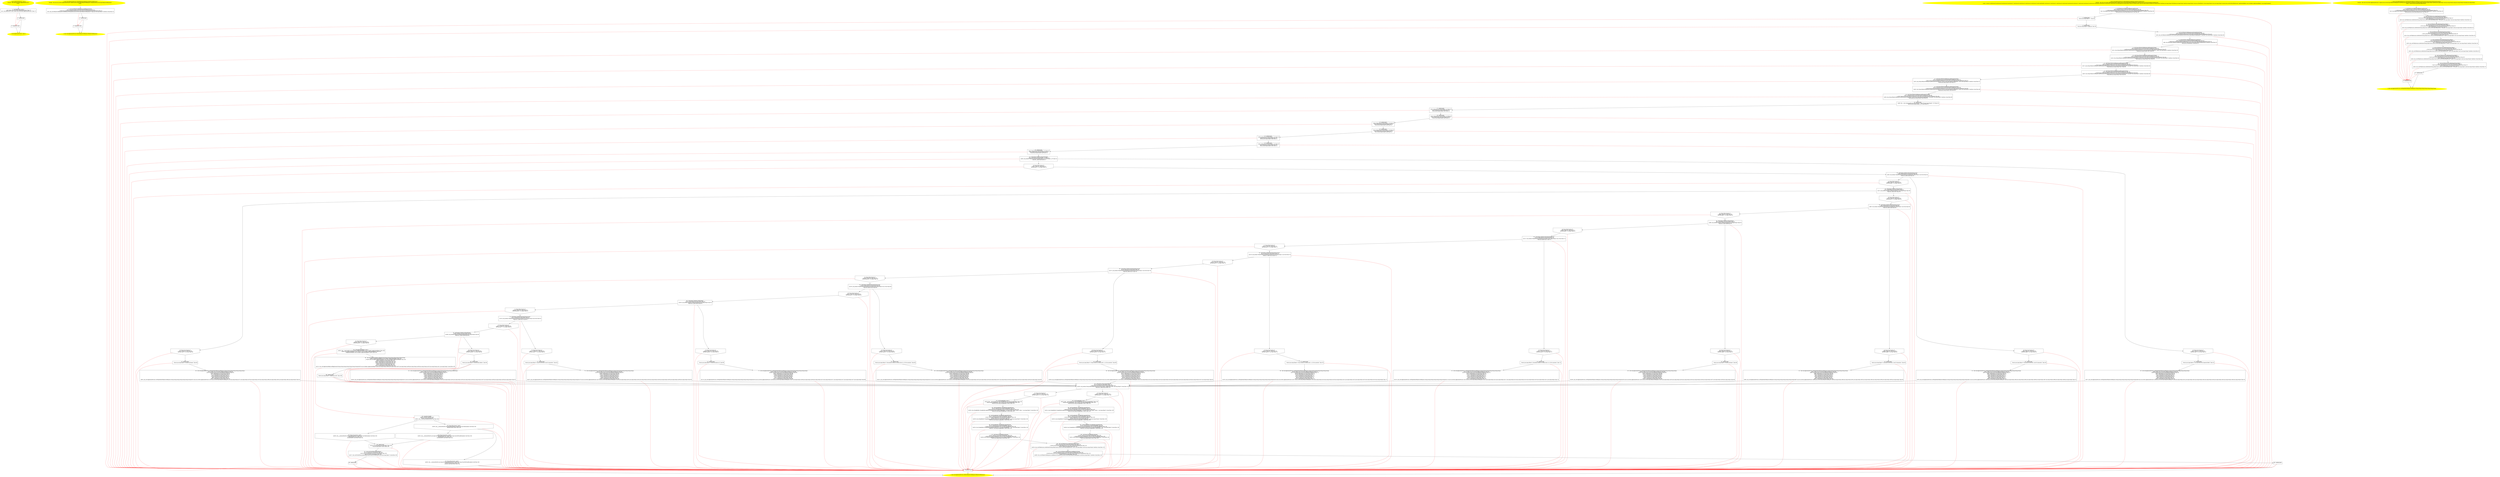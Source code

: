 /* @generated */
digraph cfg {
"com.stn.servlets.ApplicationProcess.<init>().a75fd7a6251e259f7a57964d2a30ac76_1" [label="1: Start ApplicationProcess.<init>()\nFormals:  this:com.stn.servlets.ApplicationProcess*\nLocals:  \n  " color=yellow style=filled]
	

	 "com.stn.servlets.ApplicationProcess.<init>().a75fd7a6251e259f7a57964d2a30ac76_1" -> "com.stn.servlets.ApplicationProcess.<init>().a75fd7a6251e259f7a57964d2a30ac76_4" ;
"com.stn.servlets.ApplicationProcess.<init>().a75fd7a6251e259f7a57964d2a30ac76_2" [label="2: Exit ApplicationProcess.<init>() \n  " color=yellow style=filled]
	

"com.stn.servlets.ApplicationProcess.<init>().a75fd7a6251e259f7a57964d2a30ac76_3" [label="3:  exceptions sink \n  " shape="box"]
	

	 "com.stn.servlets.ApplicationProcess.<init>().a75fd7a6251e259f7a57964d2a30ac76_3" -> "com.stn.servlets.ApplicationProcess.<init>().a75fd7a6251e259f7a57964d2a30ac76_2" ;
"com.stn.servlets.ApplicationProcess.<init>().a75fd7a6251e259f7a57964d2a30ac76_4" [label="4:  Call HttpServlet.<init>() \n   n$0=*&this:com.stn.servlets.ApplicationProcess* [line 17]\n  n$1=_fun_HttpServlet.<init>()(n$0:com.stn.servlets.ApplicationProcess*) [line 17]\n " shape="box"]
	

	 "com.stn.servlets.ApplicationProcess.<init>().a75fd7a6251e259f7a57964d2a30ac76_4" -> "com.stn.servlets.ApplicationProcess.<init>().a75fd7a6251e259f7a57964d2a30ac76_5" ;
	 "com.stn.servlets.ApplicationProcess.<init>().a75fd7a6251e259f7a57964d2a30ac76_4" -> "com.stn.servlets.ApplicationProcess.<init>().a75fd7a6251e259f7a57964d2a30ac76_3" [color="red" ];
"com.stn.servlets.ApplicationProcess.<init>().a75fd7a6251e259f7a57964d2a30ac76_5" [label="5:  method_body \n  " shape="box"]
	

	 "com.stn.servlets.ApplicationProcess.<init>().a75fd7a6251e259f7a57964d2a30ac76_5" -> "com.stn.servlets.ApplicationProcess.<init>().a75fd7a6251e259f7a57964d2a30ac76_2" ;
	 "com.stn.servlets.ApplicationProcess.<init>().a75fd7a6251e259f7a57964d2a30ac76_5" -> "com.stn.servlets.ApplicationProcess.<init>().a75fd7a6251e259f7a57964d2a30ac76_3" [color="red" ];
"com.stn.servlets.ApplicationProcess.doGet(javax.servlet.http.HttpServletRequest,javax.servlet.http.H.5b62b4d3bfac286f7b1ba596bd2e319f_1" [label="1: Start void ApplicationProcess.doGet(HttpServletRequest,HttpServletResponse)\nFormals:  this:com.stn.servlets.ApplicationProcess* request:javax.servlet.http.HttpServletRequest* response:javax.servlet.http.HttpServletResponse*\nLocals:  \n  " color=yellow style=filled]
	

	 "com.stn.servlets.ApplicationProcess.doGet(javax.servlet.http.HttpServletRequest,javax.servlet.http.H.5b62b4d3bfac286f7b1ba596bd2e319f_1" -> "com.stn.servlets.ApplicationProcess.doGet(javax.servlet.http.HttpServletRequest,javax.servlet.http.H.5b62b4d3bfac286f7b1ba596bd2e319f_4" ;
"com.stn.servlets.ApplicationProcess.doGet(javax.servlet.http.HttpServletRequest,javax.servlet.http.H.5b62b4d3bfac286f7b1ba596bd2e319f_2" [label="2: Exit void ApplicationProcess.doGet(HttpServletRequest,HttpServletResponse) \n  " color=yellow style=filled]
	

"com.stn.servlets.ApplicationProcess.doGet(javax.servlet.http.HttpServletRequest,javax.servlet.http.H.5b62b4d3bfac286f7b1ba596bd2e319f_3" [label="3:  exceptions sink \n  " shape="box"]
	

	 "com.stn.servlets.ApplicationProcess.doGet(javax.servlet.http.HttpServletRequest,javax.servlet.http.H.5b62b4d3bfac286f7b1ba596bd2e319f_3" -> "com.stn.servlets.ApplicationProcess.doGet(javax.servlet.http.HttpServletRequest,javax.servlet.http.H.5b62b4d3bfac286f7b1ba596bd2e319f_2" ;
"com.stn.servlets.ApplicationProcess.doGet(javax.servlet.http.HttpServletRequest,javax.servlet.http.H.5b62b4d3bfac286f7b1ba596bd2e319f_4" [label="4:  Call void HttpServletResponse.sendRedirect(String) \n   n$0=*&response:javax.servlet.http.HttpServletResponse* [line 31]\n  _=*n$0:javax.servlet.http.HttpServletResponse*(root javax.servlet.http.HttpServletResponse) [line 31]\n  n$2=_fun_void HttpServletResponse.sendRedirect(String)(n$0:javax.servlet.http.HttpServletResponse*,\"login.jsp\":java.lang.Object*) interface virtual [line 31]\n " shape="box"]
	

	 "com.stn.servlets.ApplicationProcess.doGet(javax.servlet.http.HttpServletRequest,javax.servlet.http.H.5b62b4d3bfac286f7b1ba596bd2e319f_4" -> "com.stn.servlets.ApplicationProcess.doGet(javax.servlet.http.HttpServletRequest,javax.servlet.http.H.5b62b4d3bfac286f7b1ba596bd2e319f_5" ;
	 "com.stn.servlets.ApplicationProcess.doGet(javax.servlet.http.HttpServletRequest,javax.servlet.http.H.5b62b4d3bfac286f7b1ba596bd2e319f_4" -> "com.stn.servlets.ApplicationProcess.doGet(javax.servlet.http.HttpServletRequest,javax.servlet.http.H.5b62b4d3bfac286f7b1ba596bd2e319f_3" [color="red" ];
"com.stn.servlets.ApplicationProcess.doGet(javax.servlet.http.HttpServletRequest,javax.servlet.http.H.5b62b4d3bfac286f7b1ba596bd2e319f_5" [label="5:  method_body \n  " shape="box"]
	

	 "com.stn.servlets.ApplicationProcess.doGet(javax.servlet.http.HttpServletRequest,javax.servlet.http.H.5b62b4d3bfac286f7b1ba596bd2e319f_5" -> "com.stn.servlets.ApplicationProcess.doGet(javax.servlet.http.HttpServletRequest,javax.servlet.http.H.5b62b4d3bfac286f7b1ba596bd2e319f_2" ;
	 "com.stn.servlets.ApplicationProcess.doGet(javax.servlet.http.HttpServletRequest,javax.servlet.http.H.5b62b4d3bfac286f7b1ba596bd2e319f_5" -> "com.stn.servlets.ApplicationProcess.doGet(javax.servlet.http.HttpServletRequest,javax.servlet.http.H.5b62b4d3bfac286f7b1ba596bd2e319f_3" [color="red" ];
"com.stn.servlets.ApplicationProcess.doPost(javax.servlet.http.HttpServletRequest,javax.servlet.http..f50ab2e6ed6a181508aeb43bb999c63b_1" [label="1: Start void ApplicationProcess.doPost(HttpServletRequest,HttpServletResponse)\nFormals:  this:com.stn.servlets.ApplicationProcess* request:javax.servlet.http.HttpServletRequest* response:javax.servlet.http.HttpServletResponse*\nLocals:  $irvar21:void $irvar20:void $irvar19:void $irvar18:void $irvar17:void $irvar16:void $irvar15:void $irvar14:void $irvar13:void CatchVar602:void $irvar12:void $irvar11:void $irvar10:void $irvar9:void $irvar8:void $irvar7:void $irvar6:void $irvar5:void $irvar4:void $irvar3:void $irvar2:void $irvar1:void $irvar0:void document:java.lang.String* grupa:java.lang.String* serie:java.lang.String* facultate:java.lang.String* lastName:java.lang.String* firstName:java.lang.String* email:java.lang.String* out:java.io.PrintWriter* url:java.lang.String* error:java.lang.String* session:javax.servlet.http.HttpSession* applicationHelper:com.stn.helpers.ApplicationHelper* e:java.lang.Exception* \n  " color=yellow style=filled]
	

	 "com.stn.servlets.ApplicationProcess.doPost(javax.servlet.http.HttpServletRequest,javax.servlet.http..f50ab2e6ed6a181508aeb43bb999c63b_1" -> "com.stn.servlets.ApplicationProcess.doPost(javax.servlet.http.HttpServletRequest,javax.servlet.http..f50ab2e6ed6a181508aeb43bb999c63b_4" ;
"com.stn.servlets.ApplicationProcess.doPost(javax.servlet.http.HttpServletRequest,javax.servlet.http..f50ab2e6ed6a181508aeb43bb999c63b_2" [label="2: Exit void ApplicationProcess.doPost(HttpServletRequest,HttpServletResponse) \n  " color=yellow style=filled]
	

"com.stn.servlets.ApplicationProcess.doPost(javax.servlet.http.HttpServletRequest,javax.servlet.http..f50ab2e6ed6a181508aeb43bb999c63b_3" [label="3:  exceptions sink \n  " shape="box"]
	

	 "com.stn.servlets.ApplicationProcess.doPost(javax.servlet.http.HttpServletRequest,javax.servlet.http..f50ab2e6ed6a181508aeb43bb999c63b_3" -> "com.stn.servlets.ApplicationProcess.doPost(javax.servlet.http.HttpServletRequest,javax.servlet.http..f50ab2e6ed6a181508aeb43bb999c63b_2" ;
"com.stn.servlets.ApplicationProcess.doPost(javax.servlet.http.HttpServletRequest,javax.servlet.http..f50ab2e6ed6a181508aeb43bb999c63b_4" [label="4:  Call HttpSession HttpServletRequest.getSession() \n   n$0=*&request:javax.servlet.http.HttpServletRequest* [line 36]\n  _=*n$0:javax.servlet.http.HttpServletRequest*(root javax.servlet.http.HttpServletRequest) [line 36]\n  n$2=_fun_HttpSession HttpServletRequest.getSession()(n$0:javax.servlet.http.HttpServletRequest*) interface virtual [line 36]\n  *&session:javax.servlet.http.HttpSession*=n$2 [line 36]\n " shape="box"]
	

	 "com.stn.servlets.ApplicationProcess.doPost(javax.servlet.http.HttpServletRequest,javax.servlet.http..f50ab2e6ed6a181508aeb43bb999c63b_4" -> "com.stn.servlets.ApplicationProcess.doPost(javax.servlet.http.HttpServletRequest,javax.servlet.http..f50ab2e6ed6a181508aeb43bb999c63b_5" ;
	 "com.stn.servlets.ApplicationProcess.doPost(javax.servlet.http.HttpServletRequest,javax.servlet.http..f50ab2e6ed6a181508aeb43bb999c63b_4" -> "com.stn.servlets.ApplicationProcess.doPost(javax.servlet.http.HttpServletRequest,javax.servlet.http..f50ab2e6ed6a181508aeb43bb999c63b_3" [color="red" ];
"com.stn.servlets.ApplicationProcess.doPost(javax.servlet.http.HttpServletRequest,javax.servlet.http..f50ab2e6ed6a181508aeb43bb999c63b_5" [label="5:  method_body \n   *&error:java.lang.Object*=\"\" [line 38]\n " shape="box"]
	

	 "com.stn.servlets.ApplicationProcess.doPost(javax.servlet.http.HttpServletRequest,javax.servlet.http..f50ab2e6ed6a181508aeb43bb999c63b_5" -> "com.stn.servlets.ApplicationProcess.doPost(javax.servlet.http.HttpServletRequest,javax.servlet.http..f50ab2e6ed6a181508aeb43bb999c63b_6" ;
	 "com.stn.servlets.ApplicationProcess.doPost(javax.servlet.http.HttpServletRequest,javax.servlet.http..f50ab2e6ed6a181508aeb43bb999c63b_5" -> "com.stn.servlets.ApplicationProcess.doPost(javax.servlet.http.HttpServletRequest,javax.servlet.http..f50ab2e6ed6a181508aeb43bb999c63b_3" [color="red" ];
"com.stn.servlets.ApplicationProcess.doPost(javax.servlet.http.HttpServletRequest,javax.servlet.http..f50ab2e6ed6a181508aeb43bb999c63b_6" [label="6:  method_body \n   *&url:java.lang.Object*=\"apply.jsp\" [line 39]\n " shape="box"]
	

	 "com.stn.servlets.ApplicationProcess.doPost(javax.servlet.http.HttpServletRequest,javax.servlet.http..f50ab2e6ed6a181508aeb43bb999c63b_6" -> "com.stn.servlets.ApplicationProcess.doPost(javax.servlet.http.HttpServletRequest,javax.servlet.http..f50ab2e6ed6a181508aeb43bb999c63b_7" ;
	 "com.stn.servlets.ApplicationProcess.doPost(javax.servlet.http.HttpServletRequest,javax.servlet.http..f50ab2e6ed6a181508aeb43bb999c63b_6" -> "com.stn.servlets.ApplicationProcess.doPost(javax.servlet.http.HttpServletRequest,javax.servlet.http..f50ab2e6ed6a181508aeb43bb999c63b_3" [color="red" ];
"com.stn.servlets.ApplicationProcess.doPost(javax.servlet.http.HttpServletRequest,javax.servlet.http..f50ab2e6ed6a181508aeb43bb999c63b_7" [label="7:  Call void HttpServletResponse.setContentType(String) \n   n$3=*&response:javax.servlet.http.HttpServletResponse* [line 40]\n  _=*n$3:javax.servlet.http.HttpServletResponse*(root javax.servlet.http.HttpServletResponse) [line 40]\n  n$5=_fun_void HttpServletResponse.setContentType(String)(n$3:javax.servlet.http.HttpServletResponse*,\"text/html\":java.lang.Object*) interface virtual [line 40]\n " shape="box"]
	

	 "com.stn.servlets.ApplicationProcess.doPost(javax.servlet.http.HttpServletRequest,javax.servlet.http..f50ab2e6ed6a181508aeb43bb999c63b_7" -> "com.stn.servlets.ApplicationProcess.doPost(javax.servlet.http.HttpServletRequest,javax.servlet.http..f50ab2e6ed6a181508aeb43bb999c63b_8" ;
	 "com.stn.servlets.ApplicationProcess.doPost(javax.servlet.http.HttpServletRequest,javax.servlet.http..f50ab2e6ed6a181508aeb43bb999c63b_7" -> "com.stn.servlets.ApplicationProcess.doPost(javax.servlet.http.HttpServletRequest,javax.servlet.http..f50ab2e6ed6a181508aeb43bb999c63b_3" [color="red" ];
"com.stn.servlets.ApplicationProcess.doPost(javax.servlet.http.HttpServletRequest,javax.servlet.http..f50ab2e6ed6a181508aeb43bb999c63b_8" [label="8:  Call PrintWriter HttpServletResponse.getWriter() \n   n$6=*&response:javax.servlet.http.HttpServletResponse* [line 41]\n  _=*n$6:javax.servlet.http.HttpServletResponse*(root javax.servlet.http.HttpServletResponse) [line 41]\n  n$8=_fun_PrintWriter HttpServletResponse.getWriter()(n$6:javax.servlet.http.HttpServletResponse*) interface virtual [line 41]\n  *&out:java.io.PrintWriter*=n$8 [line 41]\n " shape="box"]
	

	 "com.stn.servlets.ApplicationProcess.doPost(javax.servlet.http.HttpServletRequest,javax.servlet.http..f50ab2e6ed6a181508aeb43bb999c63b_8" -> "com.stn.servlets.ApplicationProcess.doPost(javax.servlet.http.HttpServletRequest,javax.servlet.http..f50ab2e6ed6a181508aeb43bb999c63b_9" ;
	 "com.stn.servlets.ApplicationProcess.doPost(javax.servlet.http.HttpServletRequest,javax.servlet.http..f50ab2e6ed6a181508aeb43bb999c63b_8" -> "com.stn.servlets.ApplicationProcess.doPost(javax.servlet.http.HttpServletRequest,javax.servlet.http..f50ab2e6ed6a181508aeb43bb999c63b_3" [color="red" ];
"com.stn.servlets.ApplicationProcess.doPost(javax.servlet.http.HttpServletRequest,javax.servlet.http..f50ab2e6ed6a181508aeb43bb999c63b_9" [label="9:  Call String HttpServletRequest.getParameter(String) \n   n$9=*&request:javax.servlet.http.HttpServletRequest* [line 43]\n  _=*n$9:javax.servlet.http.HttpServletRequest*(root javax.servlet.http.HttpServletRequest) [line 43]\n  n$11=_fun_String HttpServletRequest.getParameter(String)(n$9:javax.servlet.http.HttpServletRequest*,\"email\":java.lang.Object*) interface virtual [line 43]\n  *&email:java.lang.String*=n$11 [line 43]\n " shape="box"]
	

	 "com.stn.servlets.ApplicationProcess.doPost(javax.servlet.http.HttpServletRequest,javax.servlet.http..f50ab2e6ed6a181508aeb43bb999c63b_9" -> "com.stn.servlets.ApplicationProcess.doPost(javax.servlet.http.HttpServletRequest,javax.servlet.http..f50ab2e6ed6a181508aeb43bb999c63b_10" ;
	 "com.stn.servlets.ApplicationProcess.doPost(javax.servlet.http.HttpServletRequest,javax.servlet.http..f50ab2e6ed6a181508aeb43bb999c63b_9" -> "com.stn.servlets.ApplicationProcess.doPost(javax.servlet.http.HttpServletRequest,javax.servlet.http..f50ab2e6ed6a181508aeb43bb999c63b_3" [color="red" ];
"com.stn.servlets.ApplicationProcess.doPost(javax.servlet.http.HttpServletRequest,javax.servlet.http..f50ab2e6ed6a181508aeb43bb999c63b_10" [label="10:  Call String HttpServletRequest.getParameter(String) \n   n$12=*&request:javax.servlet.http.HttpServletRequest* [line 44]\n  _=*n$12:javax.servlet.http.HttpServletRequest*(root javax.servlet.http.HttpServletRequest) [line 44]\n  n$14=_fun_String HttpServletRequest.getParameter(String)(n$12:javax.servlet.http.HttpServletRequest*,\"firstname\":java.lang.Object*) interface virtual [line 44]\n  *&firstName:java.lang.String*=n$14 [line 44]\n " shape="box"]
	

	 "com.stn.servlets.ApplicationProcess.doPost(javax.servlet.http.HttpServletRequest,javax.servlet.http..f50ab2e6ed6a181508aeb43bb999c63b_10" -> "com.stn.servlets.ApplicationProcess.doPost(javax.servlet.http.HttpServletRequest,javax.servlet.http..f50ab2e6ed6a181508aeb43bb999c63b_11" ;
	 "com.stn.servlets.ApplicationProcess.doPost(javax.servlet.http.HttpServletRequest,javax.servlet.http..f50ab2e6ed6a181508aeb43bb999c63b_10" -> "com.stn.servlets.ApplicationProcess.doPost(javax.servlet.http.HttpServletRequest,javax.servlet.http..f50ab2e6ed6a181508aeb43bb999c63b_3" [color="red" ];
"com.stn.servlets.ApplicationProcess.doPost(javax.servlet.http.HttpServletRequest,javax.servlet.http..f50ab2e6ed6a181508aeb43bb999c63b_11" [label="11:  Call String HttpServletRequest.getParameter(String) \n   n$15=*&request:javax.servlet.http.HttpServletRequest* [line 45]\n  _=*n$15:javax.servlet.http.HttpServletRequest*(root javax.servlet.http.HttpServletRequest) [line 45]\n  n$17=_fun_String HttpServletRequest.getParameter(String)(n$15:javax.servlet.http.HttpServletRequest*,\"lastname\":java.lang.Object*) interface virtual [line 45]\n  *&lastName:java.lang.String*=n$17 [line 45]\n " shape="box"]
	

	 "com.stn.servlets.ApplicationProcess.doPost(javax.servlet.http.HttpServletRequest,javax.servlet.http..f50ab2e6ed6a181508aeb43bb999c63b_11" -> "com.stn.servlets.ApplicationProcess.doPost(javax.servlet.http.HttpServletRequest,javax.servlet.http..f50ab2e6ed6a181508aeb43bb999c63b_12" ;
	 "com.stn.servlets.ApplicationProcess.doPost(javax.servlet.http.HttpServletRequest,javax.servlet.http..f50ab2e6ed6a181508aeb43bb999c63b_11" -> "com.stn.servlets.ApplicationProcess.doPost(javax.servlet.http.HttpServletRequest,javax.servlet.http..f50ab2e6ed6a181508aeb43bb999c63b_3" [color="red" ];
"com.stn.servlets.ApplicationProcess.doPost(javax.servlet.http.HttpServletRequest,javax.servlet.http..f50ab2e6ed6a181508aeb43bb999c63b_12" [label="12:  Call String HttpServletRequest.getParameter(String) \n   n$18=*&request:javax.servlet.http.HttpServletRequest* [line 46]\n  _=*n$18:javax.servlet.http.HttpServletRequest*(root javax.servlet.http.HttpServletRequest) [line 46]\n  n$20=_fun_String HttpServletRequest.getParameter(String)(n$18:javax.servlet.http.HttpServletRequest*,\"facultate\":java.lang.Object*) interface virtual [line 46]\n  *&facultate:java.lang.String*=n$20 [line 46]\n " shape="box"]
	

	 "com.stn.servlets.ApplicationProcess.doPost(javax.servlet.http.HttpServletRequest,javax.servlet.http..f50ab2e6ed6a181508aeb43bb999c63b_12" -> "com.stn.servlets.ApplicationProcess.doPost(javax.servlet.http.HttpServletRequest,javax.servlet.http..f50ab2e6ed6a181508aeb43bb999c63b_13" ;
	 "com.stn.servlets.ApplicationProcess.doPost(javax.servlet.http.HttpServletRequest,javax.servlet.http..f50ab2e6ed6a181508aeb43bb999c63b_12" -> "com.stn.servlets.ApplicationProcess.doPost(javax.servlet.http.HttpServletRequest,javax.servlet.http..f50ab2e6ed6a181508aeb43bb999c63b_3" [color="red" ];
"com.stn.servlets.ApplicationProcess.doPost(javax.servlet.http.HttpServletRequest,javax.servlet.http..f50ab2e6ed6a181508aeb43bb999c63b_13" [label="13:  Call String HttpServletRequest.getParameter(String) \n   n$21=*&request:javax.servlet.http.HttpServletRequest* [line 47]\n  _=*n$21:javax.servlet.http.HttpServletRequest*(root javax.servlet.http.HttpServletRequest) [line 47]\n  n$23=_fun_String HttpServletRequest.getParameter(String)(n$21:javax.servlet.http.HttpServletRequest*,\"serie\":java.lang.Object*) interface virtual [line 47]\n  *&serie:java.lang.String*=n$23 [line 47]\n " shape="box"]
	

	 "com.stn.servlets.ApplicationProcess.doPost(javax.servlet.http.HttpServletRequest,javax.servlet.http..f50ab2e6ed6a181508aeb43bb999c63b_13" -> "com.stn.servlets.ApplicationProcess.doPost(javax.servlet.http.HttpServletRequest,javax.servlet.http..f50ab2e6ed6a181508aeb43bb999c63b_14" ;
	 "com.stn.servlets.ApplicationProcess.doPost(javax.servlet.http.HttpServletRequest,javax.servlet.http..f50ab2e6ed6a181508aeb43bb999c63b_13" -> "com.stn.servlets.ApplicationProcess.doPost(javax.servlet.http.HttpServletRequest,javax.servlet.http..f50ab2e6ed6a181508aeb43bb999c63b_3" [color="red" ];
"com.stn.servlets.ApplicationProcess.doPost(javax.servlet.http.HttpServletRequest,javax.servlet.http..f50ab2e6ed6a181508aeb43bb999c63b_14" [label="14:  Call String HttpServletRequest.getParameter(String) \n   n$24=*&request:javax.servlet.http.HttpServletRequest* [line 48]\n  _=*n$24:javax.servlet.http.HttpServletRequest*(root javax.servlet.http.HttpServletRequest) [line 48]\n  n$26=_fun_String HttpServletRequest.getParameter(String)(n$24:javax.servlet.http.HttpServletRequest*,\"grupa\":java.lang.Object*) interface virtual [line 48]\n  *&grupa:java.lang.String*=n$26 [line 48]\n " shape="box"]
	

	 "com.stn.servlets.ApplicationProcess.doPost(javax.servlet.http.HttpServletRequest,javax.servlet.http..f50ab2e6ed6a181508aeb43bb999c63b_14" -> "com.stn.servlets.ApplicationProcess.doPost(javax.servlet.http.HttpServletRequest,javax.servlet.http..f50ab2e6ed6a181508aeb43bb999c63b_15" ;
	 "com.stn.servlets.ApplicationProcess.doPost(javax.servlet.http.HttpServletRequest,javax.servlet.http..f50ab2e6ed6a181508aeb43bb999c63b_14" -> "com.stn.servlets.ApplicationProcess.doPost(javax.servlet.http.HttpServletRequest,javax.servlet.http..f50ab2e6ed6a181508aeb43bb999c63b_3" [color="red" ];
"com.stn.servlets.ApplicationProcess.doPost(javax.servlet.http.HttpServletRequest,javax.servlet.http..f50ab2e6ed6a181508aeb43bb999c63b_15" [label="15:  Call String HttpServletRequest.getParameter(String) \n   n$27=*&request:javax.servlet.http.HttpServletRequest* [line 49]\n  _=*n$27:javax.servlet.http.HttpServletRequest*(root javax.servlet.http.HttpServletRequest) [line 49]\n  n$29=_fun_String HttpServletRequest.getParameter(String)(n$27:javax.servlet.http.HttpServletRequest*,\"document\":java.lang.Object*) interface virtual [line 49]\n  *&document:java.lang.String*=n$29 [line 49]\n " shape="box"]
	

	 "com.stn.servlets.ApplicationProcess.doPost(javax.servlet.http.HttpServletRequest,javax.servlet.http..f50ab2e6ed6a181508aeb43bb999c63b_15" -> "com.stn.servlets.ApplicationProcess.doPost(javax.servlet.http.HttpServletRequest,javax.servlet.http..f50ab2e6ed6a181508aeb43bb999c63b_16" ;
	 "com.stn.servlets.ApplicationProcess.doPost(javax.servlet.http.HttpServletRequest,javax.servlet.http..f50ab2e6ed6a181508aeb43bb999c63b_15" -> "com.stn.servlets.ApplicationProcess.doPost(javax.servlet.http.HttpServletRequest,javax.servlet.http..f50ab2e6ed6a181508aeb43bb999c63b_3" [color="red" ];
"com.stn.servlets.ApplicationProcess.doPost(javax.servlet.http.HttpServletRequest,javax.servlet.http..f50ab2e6ed6a181508aeb43bb999c63b_16" [label="16:  method_body \n   n$30=_fun___new_array(sizeof(t=java.lang.String*[_*_];len=[7]):java.lang.String*[_*_](*)) [line 51]\n  *&$irvar0:java.lang.String*[_*_](*)=n$30 [line 51]\n " shape="box"]
	

	 "com.stn.servlets.ApplicationProcess.doPost(javax.servlet.http.HttpServletRequest,javax.servlet.http..f50ab2e6ed6a181508aeb43bb999c63b_16" -> "com.stn.servlets.ApplicationProcess.doPost(javax.servlet.http.HttpServletRequest,javax.servlet.http..f50ab2e6ed6a181508aeb43bb999c63b_17" ;
	 "com.stn.servlets.ApplicationProcess.doPost(javax.servlet.http.HttpServletRequest,javax.servlet.http..f50ab2e6ed6a181508aeb43bb999c63b_16" -> "com.stn.servlets.ApplicationProcess.doPost(javax.servlet.http.HttpServletRequest,javax.servlet.http..f50ab2e6ed6a181508aeb43bb999c63b_3" [color="red" ];
"com.stn.servlets.ApplicationProcess.doPost(javax.servlet.http.HttpServletRequest,javax.servlet.http..f50ab2e6ed6a181508aeb43bb999c63b_17" [label="17:  method_body \n   n$31=*&$irvar0:java.lang.String*[_*_](*) [line 51]\n  n$32=*&email:java.lang.String* [line 51]\n  *n$31[0]:java.lang.String*=n$32 [line 51]\n " shape="box"]
	

	 "com.stn.servlets.ApplicationProcess.doPost(javax.servlet.http.HttpServletRequest,javax.servlet.http..f50ab2e6ed6a181508aeb43bb999c63b_17" -> "com.stn.servlets.ApplicationProcess.doPost(javax.servlet.http.HttpServletRequest,javax.servlet.http..f50ab2e6ed6a181508aeb43bb999c63b_18" ;
	 "com.stn.servlets.ApplicationProcess.doPost(javax.servlet.http.HttpServletRequest,javax.servlet.http..f50ab2e6ed6a181508aeb43bb999c63b_17" -> "com.stn.servlets.ApplicationProcess.doPost(javax.servlet.http.HttpServletRequest,javax.servlet.http..f50ab2e6ed6a181508aeb43bb999c63b_3" [color="red" ];
"com.stn.servlets.ApplicationProcess.doPost(javax.servlet.http.HttpServletRequest,javax.servlet.http..f50ab2e6ed6a181508aeb43bb999c63b_18" [label="18:  method_body \n   n$33=*&$irvar0:java.lang.String*[_*_](*) [line 51]\n  n$34=*&firstName:java.lang.String* [line 51]\n  *n$33[1]:java.lang.String*=n$34 [line 51]\n " shape="box"]
	

	 "com.stn.servlets.ApplicationProcess.doPost(javax.servlet.http.HttpServletRequest,javax.servlet.http..f50ab2e6ed6a181508aeb43bb999c63b_18" -> "com.stn.servlets.ApplicationProcess.doPost(javax.servlet.http.HttpServletRequest,javax.servlet.http..f50ab2e6ed6a181508aeb43bb999c63b_19" ;
	 "com.stn.servlets.ApplicationProcess.doPost(javax.servlet.http.HttpServletRequest,javax.servlet.http..f50ab2e6ed6a181508aeb43bb999c63b_18" -> "com.stn.servlets.ApplicationProcess.doPost(javax.servlet.http.HttpServletRequest,javax.servlet.http..f50ab2e6ed6a181508aeb43bb999c63b_3" [color="red" ];
"com.stn.servlets.ApplicationProcess.doPost(javax.servlet.http.HttpServletRequest,javax.servlet.http..f50ab2e6ed6a181508aeb43bb999c63b_19" [label="19:  method_body \n   n$35=*&$irvar0:java.lang.String*[_*_](*) [line 51]\n  n$36=*&lastName:java.lang.String* [line 51]\n  *n$35[2]:java.lang.String*=n$36 [line 51]\n " shape="box"]
	

	 "com.stn.servlets.ApplicationProcess.doPost(javax.servlet.http.HttpServletRequest,javax.servlet.http..f50ab2e6ed6a181508aeb43bb999c63b_19" -> "com.stn.servlets.ApplicationProcess.doPost(javax.servlet.http.HttpServletRequest,javax.servlet.http..f50ab2e6ed6a181508aeb43bb999c63b_20" ;
	 "com.stn.servlets.ApplicationProcess.doPost(javax.servlet.http.HttpServletRequest,javax.servlet.http..f50ab2e6ed6a181508aeb43bb999c63b_19" -> "com.stn.servlets.ApplicationProcess.doPost(javax.servlet.http.HttpServletRequest,javax.servlet.http..f50ab2e6ed6a181508aeb43bb999c63b_3" [color="red" ];
"com.stn.servlets.ApplicationProcess.doPost(javax.servlet.http.HttpServletRequest,javax.servlet.http..f50ab2e6ed6a181508aeb43bb999c63b_20" [label="20:  method_body \n   n$37=*&$irvar0:java.lang.String*[_*_](*) [line 51]\n  n$38=*&facultate:java.lang.String* [line 51]\n  *n$37[3]:java.lang.String*=n$38 [line 51]\n " shape="box"]
	

	 "com.stn.servlets.ApplicationProcess.doPost(javax.servlet.http.HttpServletRequest,javax.servlet.http..f50ab2e6ed6a181508aeb43bb999c63b_20" -> "com.stn.servlets.ApplicationProcess.doPost(javax.servlet.http.HttpServletRequest,javax.servlet.http..f50ab2e6ed6a181508aeb43bb999c63b_21" ;
	 "com.stn.servlets.ApplicationProcess.doPost(javax.servlet.http.HttpServletRequest,javax.servlet.http..f50ab2e6ed6a181508aeb43bb999c63b_20" -> "com.stn.servlets.ApplicationProcess.doPost(javax.servlet.http.HttpServletRequest,javax.servlet.http..f50ab2e6ed6a181508aeb43bb999c63b_3" [color="red" ];
"com.stn.servlets.ApplicationProcess.doPost(javax.servlet.http.HttpServletRequest,javax.servlet.http..f50ab2e6ed6a181508aeb43bb999c63b_21" [label="21:  method_body \n   n$39=*&$irvar0:java.lang.String*[_*_](*) [line 51]\n  n$40=*&serie:java.lang.String* [line 51]\n  *n$39[4]:java.lang.String*=n$40 [line 51]\n " shape="box"]
	

	 "com.stn.servlets.ApplicationProcess.doPost(javax.servlet.http.HttpServletRequest,javax.servlet.http..f50ab2e6ed6a181508aeb43bb999c63b_21" -> "com.stn.servlets.ApplicationProcess.doPost(javax.servlet.http.HttpServletRequest,javax.servlet.http..f50ab2e6ed6a181508aeb43bb999c63b_22" ;
	 "com.stn.servlets.ApplicationProcess.doPost(javax.servlet.http.HttpServletRequest,javax.servlet.http..f50ab2e6ed6a181508aeb43bb999c63b_21" -> "com.stn.servlets.ApplicationProcess.doPost(javax.servlet.http.HttpServletRequest,javax.servlet.http..f50ab2e6ed6a181508aeb43bb999c63b_3" [color="red" ];
"com.stn.servlets.ApplicationProcess.doPost(javax.servlet.http.HttpServletRequest,javax.servlet.http..f50ab2e6ed6a181508aeb43bb999c63b_22" [label="22:  method_body \n   n$41=*&$irvar0:java.lang.String*[_*_](*) [line 51]\n  n$42=*&grupa:java.lang.String* [line 51]\n  *n$41[5]:java.lang.String*=n$42 [line 51]\n " shape="box"]
	

	 "com.stn.servlets.ApplicationProcess.doPost(javax.servlet.http.HttpServletRequest,javax.servlet.http..f50ab2e6ed6a181508aeb43bb999c63b_22" -> "com.stn.servlets.ApplicationProcess.doPost(javax.servlet.http.HttpServletRequest,javax.servlet.http..f50ab2e6ed6a181508aeb43bb999c63b_23" ;
	 "com.stn.servlets.ApplicationProcess.doPost(javax.servlet.http.HttpServletRequest,javax.servlet.http..f50ab2e6ed6a181508aeb43bb999c63b_22" -> "com.stn.servlets.ApplicationProcess.doPost(javax.servlet.http.HttpServletRequest,javax.servlet.http..f50ab2e6ed6a181508aeb43bb999c63b_3" [color="red" ];
"com.stn.servlets.ApplicationProcess.doPost(javax.servlet.http.HttpServletRequest,javax.servlet.http..f50ab2e6ed6a181508aeb43bb999c63b_23" [label="23:  method_body \n   n$43=*&$irvar0:java.lang.String*[_*_](*) [line 51]\n  n$44=*&document:java.lang.String* [line 51]\n  *n$43[6]:java.lang.String*=n$44 [line 51]\n " shape="box"]
	

	 "com.stn.servlets.ApplicationProcess.doPost(javax.servlet.http.HttpServletRequest,javax.servlet.http..f50ab2e6ed6a181508aeb43bb999c63b_23" -> "com.stn.servlets.ApplicationProcess.doPost(javax.servlet.http.HttpServletRequest,javax.servlet.http..f50ab2e6ed6a181508aeb43bb999c63b_24" ;
	 "com.stn.servlets.ApplicationProcess.doPost(javax.servlet.http.HttpServletRequest,javax.servlet.http..f50ab2e6ed6a181508aeb43bb999c63b_23" -> "com.stn.servlets.ApplicationProcess.doPost(javax.servlet.http.HttpServletRequest,javax.servlet.http..f50ab2e6ed6a181508aeb43bb999c63b_3" [color="red" ];
"com.stn.servlets.ApplicationProcess.doPost(javax.servlet.http.HttpServletRequest,javax.servlet.http..f50ab2e6ed6a181508aeb43bb999c63b_24" [label="24:  Call boolean Validator.isEmpty(String[]) \n   n$45=*&$irvar0:java.lang.String*[_*_](*) [line 51]\n  n$46=_fun_boolean Validator.isEmpty(String[])(n$45:java.lang.String*[_*_](*)) [line 51]\n  *&$irvar1:_Bool=n$46 [line 51]\n " shape="box"]
	

	 "com.stn.servlets.ApplicationProcess.doPost(javax.servlet.http.HttpServletRequest,javax.servlet.http..f50ab2e6ed6a181508aeb43bb999c63b_24" -> "com.stn.servlets.ApplicationProcess.doPost(javax.servlet.http.HttpServletRequest,javax.servlet.http..f50ab2e6ed6a181508aeb43bb999c63b_25" ;
	 "com.stn.servlets.ApplicationProcess.doPost(javax.servlet.http.HttpServletRequest,javax.servlet.http..f50ab2e6ed6a181508aeb43bb999c63b_24" -> "com.stn.servlets.ApplicationProcess.doPost(javax.servlet.http.HttpServletRequest,javax.servlet.http..f50ab2e6ed6a181508aeb43bb999c63b_26" ;
	 "com.stn.servlets.ApplicationProcess.doPost(javax.servlet.http.HttpServletRequest,javax.servlet.http..f50ab2e6ed6a181508aeb43bb999c63b_24" -> "com.stn.servlets.ApplicationProcess.doPost(javax.servlet.http.HttpServletRequest,javax.servlet.http..f50ab2e6ed6a181508aeb43bb999c63b_3" [color="red" ];
"com.stn.servlets.ApplicationProcess.doPost(javax.servlet.http.HttpServletRequest,javax.servlet.http..f50ab2e6ed6a181508aeb43bb999c63b_25" [label="25: Prune (true branch, if) \n   n$47=*&$irvar1:_Bool [line 51]\n  PRUNE(!(n$47 == 0), true); [line 51]\n " shape="invhouse"]
	

	 "com.stn.servlets.ApplicationProcess.doPost(javax.servlet.http.HttpServletRequest,javax.servlet.http..f50ab2e6ed6a181508aeb43bb999c63b_25" -> "com.stn.servlets.ApplicationProcess.doPost(javax.servlet.http.HttpServletRequest,javax.servlet.http..f50ab2e6ed6a181508aeb43bb999c63b_27" ;
	 "com.stn.servlets.ApplicationProcess.doPost(javax.servlet.http.HttpServletRequest,javax.servlet.http..f50ab2e6ed6a181508aeb43bb999c63b_25" -> "com.stn.servlets.ApplicationProcess.doPost(javax.servlet.http.HttpServletRequest,javax.servlet.http..f50ab2e6ed6a181508aeb43bb999c63b_3" [color="red" ];
"com.stn.servlets.ApplicationProcess.doPost(javax.servlet.http.HttpServletRequest,javax.servlet.http..f50ab2e6ed6a181508aeb43bb999c63b_26" [label="26: Prune (false branch, if) \n   n$47=*&$irvar1:_Bool [line 51]\n  PRUNE((n$47 == 0), false); [line 51]\n " shape="invhouse"]
	

	 "com.stn.servlets.ApplicationProcess.doPost(javax.servlet.http.HttpServletRequest,javax.servlet.http..f50ab2e6ed6a181508aeb43bb999c63b_26" -> "com.stn.servlets.ApplicationProcess.doPost(javax.servlet.http.HttpServletRequest,javax.servlet.http..f50ab2e6ed6a181508aeb43bb999c63b_29" ;
	 "com.stn.servlets.ApplicationProcess.doPost(javax.servlet.http.HttpServletRequest,javax.servlet.http..f50ab2e6ed6a181508aeb43bb999c63b_26" -> "com.stn.servlets.ApplicationProcess.doPost(javax.servlet.http.HttpServletRequest,javax.servlet.http..f50ab2e6ed6a181508aeb43bb999c63b_3" [color="red" ];
"com.stn.servlets.ApplicationProcess.doPost(javax.servlet.http.HttpServletRequest,javax.servlet.http..f50ab2e6ed6a181508aeb43bb999c63b_27" [label="27:  method_body \n   *&error:java.lang.Object*=\"You must fill all the requiered fields!\" [line 52]\n " shape="box"]
	

	 "com.stn.servlets.ApplicationProcess.doPost(javax.servlet.http.HttpServletRequest,javax.servlet.http..f50ab2e6ed6a181508aeb43bb999c63b_27" -> "com.stn.servlets.ApplicationProcess.doPost(javax.servlet.http.HttpServletRequest,javax.servlet.http..f50ab2e6ed6a181508aeb43bb999c63b_28" ;
	 "com.stn.servlets.ApplicationProcess.doPost(javax.servlet.http.HttpServletRequest,javax.servlet.http..f50ab2e6ed6a181508aeb43bb999c63b_27" -> "com.stn.servlets.ApplicationProcess.doPost(javax.servlet.http.HttpServletRequest,javax.servlet.http..f50ab2e6ed6a181508aeb43bb999c63b_3" [color="red" ];
"com.stn.servlets.ApplicationProcess.doPost(javax.servlet.http.HttpServletRequest,javax.servlet.http..f50ab2e6ed6a181508aeb43bb999c63b_28" [label="28:  Call void ApplicationProcess.setTempFields(HttpServletRequest,String,String,String,String,String,String,String) \n   n$48=*&this:com.stn.servlets.ApplicationProcess* [line 53]\n  n$49=*&request:javax.servlet.http.HttpServletRequest* [line 53]\n  n$50=*&firstName:java.lang.String* [line 53]\n  n$51=*&lastName:java.lang.String* [line 53]\n  n$52=*&email:java.lang.String* [line 53]\n  n$53=*&facultate:java.lang.String* [line 53]\n  n$54=*&serie:java.lang.String* [line 53]\n  n$55=*&grupa:java.lang.String* [line 53]\n  n$56=*&document:java.lang.String* [line 53]\n  n$57=_fun_void ApplicationProcess.setTempFields(HttpServletRequest,String,String,String,String,String,String,String)(n$48:com.stn.servlets.ApplicationProcess*,n$49:javax.servlet.http.HttpServletRequest*,n$50:java.lang.String*,n$51:java.lang.String*,n$52:java.lang.String*,n$53:java.lang.String*,n$54:java.lang.String*,n$55:java.lang.String*,n$56:java.lang.String*) [line 53]\n " shape="box"]
	

	 "com.stn.servlets.ApplicationProcess.doPost(javax.servlet.http.HttpServletRequest,javax.servlet.http..f50ab2e6ed6a181508aeb43bb999c63b_28" -> "com.stn.servlets.ApplicationProcess.doPost(javax.servlet.http.HttpServletRequest,javax.servlet.http..f50ab2e6ed6a181508aeb43bb999c63b_90" ;
	 "com.stn.servlets.ApplicationProcess.doPost(javax.servlet.http.HttpServletRequest,javax.servlet.http..f50ab2e6ed6a181508aeb43bb999c63b_28" -> "com.stn.servlets.ApplicationProcess.doPost(javax.servlet.http.HttpServletRequest,javax.servlet.http..f50ab2e6ed6a181508aeb43bb999c63b_3" [color="red" ];
"com.stn.servlets.ApplicationProcess.doPost(javax.servlet.http.HttpServletRequest,javax.servlet.http..f50ab2e6ed6a181508aeb43bb999c63b_29" [label="29:  Call boolean Validator.between(String,int,int) \n   n$58=*&firstName:java.lang.String* [line 55]\n  n$59=_fun_boolean Validator.between(String,int,int)(n$58:java.lang.String*,2:int,30:int) [line 55]\n  *&$irvar2:_Bool=n$59 [line 55]\n " shape="box"]
	

	 "com.stn.servlets.ApplicationProcess.doPost(javax.servlet.http.HttpServletRequest,javax.servlet.http..f50ab2e6ed6a181508aeb43bb999c63b_29" -> "com.stn.servlets.ApplicationProcess.doPost(javax.servlet.http.HttpServletRequest,javax.servlet.http..f50ab2e6ed6a181508aeb43bb999c63b_30" ;
	 "com.stn.servlets.ApplicationProcess.doPost(javax.servlet.http.HttpServletRequest,javax.servlet.http..f50ab2e6ed6a181508aeb43bb999c63b_29" -> "com.stn.servlets.ApplicationProcess.doPost(javax.servlet.http.HttpServletRequest,javax.servlet.http..f50ab2e6ed6a181508aeb43bb999c63b_31" ;
	 "com.stn.servlets.ApplicationProcess.doPost(javax.servlet.http.HttpServletRequest,javax.servlet.http..f50ab2e6ed6a181508aeb43bb999c63b_29" -> "com.stn.servlets.ApplicationProcess.doPost(javax.servlet.http.HttpServletRequest,javax.servlet.http..f50ab2e6ed6a181508aeb43bb999c63b_3" [color="red" ];
"com.stn.servlets.ApplicationProcess.doPost(javax.servlet.http.HttpServletRequest,javax.servlet.http..f50ab2e6ed6a181508aeb43bb999c63b_30" [label="30: Prune (true branch, if) \n   n$60=*&$irvar2:_Bool [line 55]\n  PRUNE(!(n$60 != 0), true); [line 55]\n " shape="invhouse"]
	

	 "com.stn.servlets.ApplicationProcess.doPost(javax.servlet.http.HttpServletRequest,javax.servlet.http..f50ab2e6ed6a181508aeb43bb999c63b_30" -> "com.stn.servlets.ApplicationProcess.doPost(javax.servlet.http.HttpServletRequest,javax.servlet.http..f50ab2e6ed6a181508aeb43bb999c63b_32" ;
	 "com.stn.servlets.ApplicationProcess.doPost(javax.servlet.http.HttpServletRequest,javax.servlet.http..f50ab2e6ed6a181508aeb43bb999c63b_30" -> "com.stn.servlets.ApplicationProcess.doPost(javax.servlet.http.HttpServletRequest,javax.servlet.http..f50ab2e6ed6a181508aeb43bb999c63b_3" [color="red" ];
"com.stn.servlets.ApplicationProcess.doPost(javax.servlet.http.HttpServletRequest,javax.servlet.http..f50ab2e6ed6a181508aeb43bb999c63b_31" [label="31: Prune (false branch, if) \n   n$60=*&$irvar2:_Bool [line 55]\n  PRUNE((n$60 != 0), false); [line 55]\n " shape="invhouse"]
	

	 "com.stn.servlets.ApplicationProcess.doPost(javax.servlet.http.HttpServletRequest,javax.servlet.http..f50ab2e6ed6a181508aeb43bb999c63b_31" -> "com.stn.servlets.ApplicationProcess.doPost(javax.servlet.http.HttpServletRequest,javax.servlet.http..f50ab2e6ed6a181508aeb43bb999c63b_34" ;
	 "com.stn.servlets.ApplicationProcess.doPost(javax.servlet.http.HttpServletRequest,javax.servlet.http..f50ab2e6ed6a181508aeb43bb999c63b_31" -> "com.stn.servlets.ApplicationProcess.doPost(javax.servlet.http.HttpServletRequest,javax.servlet.http..f50ab2e6ed6a181508aeb43bb999c63b_3" [color="red" ];
"com.stn.servlets.ApplicationProcess.doPost(javax.servlet.http.HttpServletRequest,javax.servlet.http..f50ab2e6ed6a181508aeb43bb999c63b_32" [label="32:  method_body \n   *&error:java.lang.Object*=\"Firstname be between 2 and 30 characters!\" [line 56]\n " shape="box"]
	

	 "com.stn.servlets.ApplicationProcess.doPost(javax.servlet.http.HttpServletRequest,javax.servlet.http..f50ab2e6ed6a181508aeb43bb999c63b_32" -> "com.stn.servlets.ApplicationProcess.doPost(javax.servlet.http.HttpServletRequest,javax.servlet.http..f50ab2e6ed6a181508aeb43bb999c63b_33" ;
	 "com.stn.servlets.ApplicationProcess.doPost(javax.servlet.http.HttpServletRequest,javax.servlet.http..f50ab2e6ed6a181508aeb43bb999c63b_32" -> "com.stn.servlets.ApplicationProcess.doPost(javax.servlet.http.HttpServletRequest,javax.servlet.http..f50ab2e6ed6a181508aeb43bb999c63b_3" [color="red" ];
"com.stn.servlets.ApplicationProcess.doPost(javax.servlet.http.HttpServletRequest,javax.servlet.http..f50ab2e6ed6a181508aeb43bb999c63b_33" [label="33:  Call void ApplicationProcess.setTempFields(HttpServletRequest,String,String,String,String,String,String,String) \n   n$61=*&this:com.stn.servlets.ApplicationProcess* [line 57]\n  n$62=*&request:javax.servlet.http.HttpServletRequest* [line 57]\n  n$63=*&firstName:java.lang.String* [line 57]\n  n$64=*&lastName:java.lang.String* [line 57]\n  n$65=*&email:java.lang.String* [line 57]\n  n$66=*&facultate:java.lang.String* [line 57]\n  n$67=*&serie:java.lang.String* [line 57]\n  n$68=*&grupa:java.lang.String* [line 57]\n  n$69=*&document:java.lang.String* [line 57]\n  n$70=_fun_void ApplicationProcess.setTempFields(HttpServletRequest,String,String,String,String,String,String,String)(n$61:com.stn.servlets.ApplicationProcess*,n$62:javax.servlet.http.HttpServletRequest*,n$63:java.lang.String*,n$64:java.lang.String*,n$65:java.lang.String*,n$66:java.lang.String*,n$67:java.lang.String*,n$68:java.lang.String*,n$69:java.lang.String*) [line 57]\n " shape="box"]
	

	 "com.stn.servlets.ApplicationProcess.doPost(javax.servlet.http.HttpServletRequest,javax.servlet.http..f50ab2e6ed6a181508aeb43bb999c63b_33" -> "com.stn.servlets.ApplicationProcess.doPost(javax.servlet.http.HttpServletRequest,javax.servlet.http..f50ab2e6ed6a181508aeb43bb999c63b_90" ;
	 "com.stn.servlets.ApplicationProcess.doPost(javax.servlet.http.HttpServletRequest,javax.servlet.http..f50ab2e6ed6a181508aeb43bb999c63b_33" -> "com.stn.servlets.ApplicationProcess.doPost(javax.servlet.http.HttpServletRequest,javax.servlet.http..f50ab2e6ed6a181508aeb43bb999c63b_3" [color="red" ];
"com.stn.servlets.ApplicationProcess.doPost(javax.servlet.http.HttpServletRequest,javax.servlet.http..f50ab2e6ed6a181508aeb43bb999c63b_34" [label="34:  Call boolean Validator.isName(String) \n   n$71=*&firstName:java.lang.String* [line 59]\n  n$72=_fun_boolean Validator.isName(String)(n$71:java.lang.String*) [line 59]\n  *&$irvar3:_Bool=n$72 [line 59]\n " shape="box"]
	

	 "com.stn.servlets.ApplicationProcess.doPost(javax.servlet.http.HttpServletRequest,javax.servlet.http..f50ab2e6ed6a181508aeb43bb999c63b_34" -> "com.stn.servlets.ApplicationProcess.doPost(javax.servlet.http.HttpServletRequest,javax.servlet.http..f50ab2e6ed6a181508aeb43bb999c63b_35" ;
	 "com.stn.servlets.ApplicationProcess.doPost(javax.servlet.http.HttpServletRequest,javax.servlet.http..f50ab2e6ed6a181508aeb43bb999c63b_34" -> "com.stn.servlets.ApplicationProcess.doPost(javax.servlet.http.HttpServletRequest,javax.servlet.http..f50ab2e6ed6a181508aeb43bb999c63b_36" ;
	 "com.stn.servlets.ApplicationProcess.doPost(javax.servlet.http.HttpServletRequest,javax.servlet.http..f50ab2e6ed6a181508aeb43bb999c63b_34" -> "com.stn.servlets.ApplicationProcess.doPost(javax.servlet.http.HttpServletRequest,javax.servlet.http..f50ab2e6ed6a181508aeb43bb999c63b_3" [color="red" ];
"com.stn.servlets.ApplicationProcess.doPost(javax.servlet.http.HttpServletRequest,javax.servlet.http..f50ab2e6ed6a181508aeb43bb999c63b_35" [label="35: Prune (true branch, if) \n   n$73=*&$irvar3:_Bool [line 59]\n  PRUNE(!(n$73 != 0), true); [line 59]\n " shape="invhouse"]
	

	 "com.stn.servlets.ApplicationProcess.doPost(javax.servlet.http.HttpServletRequest,javax.servlet.http..f50ab2e6ed6a181508aeb43bb999c63b_35" -> "com.stn.servlets.ApplicationProcess.doPost(javax.servlet.http.HttpServletRequest,javax.servlet.http..f50ab2e6ed6a181508aeb43bb999c63b_37" ;
	 "com.stn.servlets.ApplicationProcess.doPost(javax.servlet.http.HttpServletRequest,javax.servlet.http..f50ab2e6ed6a181508aeb43bb999c63b_35" -> "com.stn.servlets.ApplicationProcess.doPost(javax.servlet.http.HttpServletRequest,javax.servlet.http..f50ab2e6ed6a181508aeb43bb999c63b_3" [color="red" ];
"com.stn.servlets.ApplicationProcess.doPost(javax.servlet.http.HttpServletRequest,javax.servlet.http..f50ab2e6ed6a181508aeb43bb999c63b_36" [label="36: Prune (false branch, if) \n   n$73=*&$irvar3:_Bool [line 59]\n  PRUNE((n$73 != 0), false); [line 59]\n " shape="invhouse"]
	

	 "com.stn.servlets.ApplicationProcess.doPost(javax.servlet.http.HttpServletRequest,javax.servlet.http..f50ab2e6ed6a181508aeb43bb999c63b_36" -> "com.stn.servlets.ApplicationProcess.doPost(javax.servlet.http.HttpServletRequest,javax.servlet.http..f50ab2e6ed6a181508aeb43bb999c63b_39" ;
	 "com.stn.servlets.ApplicationProcess.doPost(javax.servlet.http.HttpServletRequest,javax.servlet.http..f50ab2e6ed6a181508aeb43bb999c63b_36" -> "com.stn.servlets.ApplicationProcess.doPost(javax.servlet.http.HttpServletRequest,javax.servlet.http..f50ab2e6ed6a181508aeb43bb999c63b_3" [color="red" ];
"com.stn.servlets.ApplicationProcess.doPost(javax.servlet.http.HttpServletRequest,javax.servlet.http..f50ab2e6ed6a181508aeb43bb999c63b_37" [label="37:  method_body \n   *&error:java.lang.Object*=\"Invalid Firstname!\" [line 60]\n " shape="box"]
	

	 "com.stn.servlets.ApplicationProcess.doPost(javax.servlet.http.HttpServletRequest,javax.servlet.http..f50ab2e6ed6a181508aeb43bb999c63b_37" -> "com.stn.servlets.ApplicationProcess.doPost(javax.servlet.http.HttpServletRequest,javax.servlet.http..f50ab2e6ed6a181508aeb43bb999c63b_38" ;
	 "com.stn.servlets.ApplicationProcess.doPost(javax.servlet.http.HttpServletRequest,javax.servlet.http..f50ab2e6ed6a181508aeb43bb999c63b_37" -> "com.stn.servlets.ApplicationProcess.doPost(javax.servlet.http.HttpServletRequest,javax.servlet.http..f50ab2e6ed6a181508aeb43bb999c63b_3" [color="red" ];
"com.stn.servlets.ApplicationProcess.doPost(javax.servlet.http.HttpServletRequest,javax.servlet.http..f50ab2e6ed6a181508aeb43bb999c63b_38" [label="38:  Call void ApplicationProcess.setTempFields(HttpServletRequest,String,String,String,String,String,String,String) \n   n$74=*&this:com.stn.servlets.ApplicationProcess* [line 61]\n  n$75=*&request:javax.servlet.http.HttpServletRequest* [line 61]\n  n$76=*&firstName:java.lang.String* [line 61]\n  n$77=*&lastName:java.lang.String* [line 61]\n  n$78=*&email:java.lang.String* [line 61]\n  n$79=*&facultate:java.lang.String* [line 61]\n  n$80=*&serie:java.lang.String* [line 61]\n  n$81=*&grupa:java.lang.String* [line 61]\n  n$82=*&document:java.lang.String* [line 61]\n  n$83=_fun_void ApplicationProcess.setTempFields(HttpServletRequest,String,String,String,String,String,String,String)(n$74:com.stn.servlets.ApplicationProcess*,n$75:javax.servlet.http.HttpServletRequest*,n$76:java.lang.String*,n$77:java.lang.String*,n$78:java.lang.String*,n$79:java.lang.String*,n$80:java.lang.String*,n$81:java.lang.String*,n$82:java.lang.String*) [line 61]\n " shape="box"]
	

	 "com.stn.servlets.ApplicationProcess.doPost(javax.servlet.http.HttpServletRequest,javax.servlet.http..f50ab2e6ed6a181508aeb43bb999c63b_38" -> "com.stn.servlets.ApplicationProcess.doPost(javax.servlet.http.HttpServletRequest,javax.servlet.http..f50ab2e6ed6a181508aeb43bb999c63b_90" ;
	 "com.stn.servlets.ApplicationProcess.doPost(javax.servlet.http.HttpServletRequest,javax.servlet.http..f50ab2e6ed6a181508aeb43bb999c63b_38" -> "com.stn.servlets.ApplicationProcess.doPost(javax.servlet.http.HttpServletRequest,javax.servlet.http..f50ab2e6ed6a181508aeb43bb999c63b_3" [color="red" ];
"com.stn.servlets.ApplicationProcess.doPost(javax.servlet.http.HttpServletRequest,javax.servlet.http..f50ab2e6ed6a181508aeb43bb999c63b_39" [label="39:  Call boolean Validator.between(String,int,int) \n   n$84=*&lastName:java.lang.String* [line 63]\n  n$85=_fun_boolean Validator.between(String,int,int)(n$84:java.lang.String*,2:int,30:int) [line 63]\n  *&$irvar4:_Bool=n$85 [line 63]\n " shape="box"]
	

	 "com.stn.servlets.ApplicationProcess.doPost(javax.servlet.http.HttpServletRequest,javax.servlet.http..f50ab2e6ed6a181508aeb43bb999c63b_39" -> "com.stn.servlets.ApplicationProcess.doPost(javax.servlet.http.HttpServletRequest,javax.servlet.http..f50ab2e6ed6a181508aeb43bb999c63b_40" ;
	 "com.stn.servlets.ApplicationProcess.doPost(javax.servlet.http.HttpServletRequest,javax.servlet.http..f50ab2e6ed6a181508aeb43bb999c63b_39" -> "com.stn.servlets.ApplicationProcess.doPost(javax.servlet.http.HttpServletRequest,javax.servlet.http..f50ab2e6ed6a181508aeb43bb999c63b_41" ;
	 "com.stn.servlets.ApplicationProcess.doPost(javax.servlet.http.HttpServletRequest,javax.servlet.http..f50ab2e6ed6a181508aeb43bb999c63b_39" -> "com.stn.servlets.ApplicationProcess.doPost(javax.servlet.http.HttpServletRequest,javax.servlet.http..f50ab2e6ed6a181508aeb43bb999c63b_3" [color="red" ];
"com.stn.servlets.ApplicationProcess.doPost(javax.servlet.http.HttpServletRequest,javax.servlet.http..f50ab2e6ed6a181508aeb43bb999c63b_40" [label="40: Prune (true branch, if) \n   n$86=*&$irvar4:_Bool [line 63]\n  PRUNE(!(n$86 != 0), true); [line 63]\n " shape="invhouse"]
	

	 "com.stn.servlets.ApplicationProcess.doPost(javax.servlet.http.HttpServletRequest,javax.servlet.http..f50ab2e6ed6a181508aeb43bb999c63b_40" -> "com.stn.servlets.ApplicationProcess.doPost(javax.servlet.http.HttpServletRequest,javax.servlet.http..f50ab2e6ed6a181508aeb43bb999c63b_42" ;
	 "com.stn.servlets.ApplicationProcess.doPost(javax.servlet.http.HttpServletRequest,javax.servlet.http..f50ab2e6ed6a181508aeb43bb999c63b_40" -> "com.stn.servlets.ApplicationProcess.doPost(javax.servlet.http.HttpServletRequest,javax.servlet.http..f50ab2e6ed6a181508aeb43bb999c63b_3" [color="red" ];
"com.stn.servlets.ApplicationProcess.doPost(javax.servlet.http.HttpServletRequest,javax.servlet.http..f50ab2e6ed6a181508aeb43bb999c63b_41" [label="41: Prune (false branch, if) \n   n$86=*&$irvar4:_Bool [line 63]\n  PRUNE((n$86 != 0), false); [line 63]\n " shape="invhouse"]
	

	 "com.stn.servlets.ApplicationProcess.doPost(javax.servlet.http.HttpServletRequest,javax.servlet.http..f50ab2e6ed6a181508aeb43bb999c63b_41" -> "com.stn.servlets.ApplicationProcess.doPost(javax.servlet.http.HttpServletRequest,javax.servlet.http..f50ab2e6ed6a181508aeb43bb999c63b_44" ;
	 "com.stn.servlets.ApplicationProcess.doPost(javax.servlet.http.HttpServletRequest,javax.servlet.http..f50ab2e6ed6a181508aeb43bb999c63b_41" -> "com.stn.servlets.ApplicationProcess.doPost(javax.servlet.http.HttpServletRequest,javax.servlet.http..f50ab2e6ed6a181508aeb43bb999c63b_3" [color="red" ];
"com.stn.servlets.ApplicationProcess.doPost(javax.servlet.http.HttpServletRequest,javax.servlet.http..f50ab2e6ed6a181508aeb43bb999c63b_42" [label="42:  method_body \n   *&error:java.lang.Object*=\"Lastname be between 2 and 30 characters!\" [line 64]\n " shape="box"]
	

	 "com.stn.servlets.ApplicationProcess.doPost(javax.servlet.http.HttpServletRequest,javax.servlet.http..f50ab2e6ed6a181508aeb43bb999c63b_42" -> "com.stn.servlets.ApplicationProcess.doPost(javax.servlet.http.HttpServletRequest,javax.servlet.http..f50ab2e6ed6a181508aeb43bb999c63b_43" ;
	 "com.stn.servlets.ApplicationProcess.doPost(javax.servlet.http.HttpServletRequest,javax.servlet.http..f50ab2e6ed6a181508aeb43bb999c63b_42" -> "com.stn.servlets.ApplicationProcess.doPost(javax.servlet.http.HttpServletRequest,javax.servlet.http..f50ab2e6ed6a181508aeb43bb999c63b_3" [color="red" ];
"com.stn.servlets.ApplicationProcess.doPost(javax.servlet.http.HttpServletRequest,javax.servlet.http..f50ab2e6ed6a181508aeb43bb999c63b_43" [label="43:  Call void ApplicationProcess.setTempFields(HttpServletRequest,String,String,String,String,String,String,String) \n   n$87=*&this:com.stn.servlets.ApplicationProcess* [line 65]\n  n$88=*&request:javax.servlet.http.HttpServletRequest* [line 65]\n  n$89=*&firstName:java.lang.String* [line 65]\n  n$90=*&lastName:java.lang.String* [line 65]\n  n$91=*&email:java.lang.String* [line 65]\n  n$92=*&facultate:java.lang.String* [line 65]\n  n$93=*&serie:java.lang.String* [line 65]\n  n$94=*&grupa:java.lang.String* [line 65]\n  n$95=*&document:java.lang.String* [line 65]\n  n$96=_fun_void ApplicationProcess.setTempFields(HttpServletRequest,String,String,String,String,String,String,String)(n$87:com.stn.servlets.ApplicationProcess*,n$88:javax.servlet.http.HttpServletRequest*,n$89:java.lang.String*,n$90:java.lang.String*,n$91:java.lang.String*,n$92:java.lang.String*,n$93:java.lang.String*,n$94:java.lang.String*,n$95:java.lang.String*) [line 65]\n " shape="box"]
	

	 "com.stn.servlets.ApplicationProcess.doPost(javax.servlet.http.HttpServletRequest,javax.servlet.http..f50ab2e6ed6a181508aeb43bb999c63b_43" -> "com.stn.servlets.ApplicationProcess.doPost(javax.servlet.http.HttpServletRequest,javax.servlet.http..f50ab2e6ed6a181508aeb43bb999c63b_90" ;
	 "com.stn.servlets.ApplicationProcess.doPost(javax.servlet.http.HttpServletRequest,javax.servlet.http..f50ab2e6ed6a181508aeb43bb999c63b_43" -> "com.stn.servlets.ApplicationProcess.doPost(javax.servlet.http.HttpServletRequest,javax.servlet.http..f50ab2e6ed6a181508aeb43bb999c63b_3" [color="red" ];
"com.stn.servlets.ApplicationProcess.doPost(javax.servlet.http.HttpServletRequest,javax.servlet.http..f50ab2e6ed6a181508aeb43bb999c63b_44" [label="44:  Call boolean Validator.isName(String) \n   n$97=*&lastName:java.lang.String* [line 67]\n  n$98=_fun_boolean Validator.isName(String)(n$97:java.lang.String*) [line 67]\n  *&$irvar5:_Bool=n$98 [line 67]\n " shape="box"]
	

	 "com.stn.servlets.ApplicationProcess.doPost(javax.servlet.http.HttpServletRequest,javax.servlet.http..f50ab2e6ed6a181508aeb43bb999c63b_44" -> "com.stn.servlets.ApplicationProcess.doPost(javax.servlet.http.HttpServletRequest,javax.servlet.http..f50ab2e6ed6a181508aeb43bb999c63b_45" ;
	 "com.stn.servlets.ApplicationProcess.doPost(javax.servlet.http.HttpServletRequest,javax.servlet.http..f50ab2e6ed6a181508aeb43bb999c63b_44" -> "com.stn.servlets.ApplicationProcess.doPost(javax.servlet.http.HttpServletRequest,javax.servlet.http..f50ab2e6ed6a181508aeb43bb999c63b_46" ;
	 "com.stn.servlets.ApplicationProcess.doPost(javax.servlet.http.HttpServletRequest,javax.servlet.http..f50ab2e6ed6a181508aeb43bb999c63b_44" -> "com.stn.servlets.ApplicationProcess.doPost(javax.servlet.http.HttpServletRequest,javax.servlet.http..f50ab2e6ed6a181508aeb43bb999c63b_3" [color="red" ];
"com.stn.servlets.ApplicationProcess.doPost(javax.servlet.http.HttpServletRequest,javax.servlet.http..f50ab2e6ed6a181508aeb43bb999c63b_45" [label="45: Prune (true branch, if) \n   n$99=*&$irvar5:_Bool [line 67]\n  PRUNE(!(n$99 != 0), true); [line 67]\n " shape="invhouse"]
	

	 "com.stn.servlets.ApplicationProcess.doPost(javax.servlet.http.HttpServletRequest,javax.servlet.http..f50ab2e6ed6a181508aeb43bb999c63b_45" -> "com.stn.servlets.ApplicationProcess.doPost(javax.servlet.http.HttpServletRequest,javax.servlet.http..f50ab2e6ed6a181508aeb43bb999c63b_47" ;
	 "com.stn.servlets.ApplicationProcess.doPost(javax.servlet.http.HttpServletRequest,javax.servlet.http..f50ab2e6ed6a181508aeb43bb999c63b_45" -> "com.stn.servlets.ApplicationProcess.doPost(javax.servlet.http.HttpServletRequest,javax.servlet.http..f50ab2e6ed6a181508aeb43bb999c63b_3" [color="red" ];
"com.stn.servlets.ApplicationProcess.doPost(javax.servlet.http.HttpServletRequest,javax.servlet.http..f50ab2e6ed6a181508aeb43bb999c63b_46" [label="46: Prune (false branch, if) \n   n$99=*&$irvar5:_Bool [line 67]\n  PRUNE((n$99 != 0), false); [line 67]\n " shape="invhouse"]
	

	 "com.stn.servlets.ApplicationProcess.doPost(javax.servlet.http.HttpServletRequest,javax.servlet.http..f50ab2e6ed6a181508aeb43bb999c63b_46" -> "com.stn.servlets.ApplicationProcess.doPost(javax.servlet.http.HttpServletRequest,javax.servlet.http..f50ab2e6ed6a181508aeb43bb999c63b_49" ;
	 "com.stn.servlets.ApplicationProcess.doPost(javax.servlet.http.HttpServletRequest,javax.servlet.http..f50ab2e6ed6a181508aeb43bb999c63b_46" -> "com.stn.servlets.ApplicationProcess.doPost(javax.servlet.http.HttpServletRequest,javax.servlet.http..f50ab2e6ed6a181508aeb43bb999c63b_3" [color="red" ];
"com.stn.servlets.ApplicationProcess.doPost(javax.servlet.http.HttpServletRequest,javax.servlet.http..f50ab2e6ed6a181508aeb43bb999c63b_47" [label="47:  method_body \n   *&error:java.lang.Object*=\"Invalid Lastname!\" [line 68]\n " shape="box"]
	

	 "com.stn.servlets.ApplicationProcess.doPost(javax.servlet.http.HttpServletRequest,javax.servlet.http..f50ab2e6ed6a181508aeb43bb999c63b_47" -> "com.stn.servlets.ApplicationProcess.doPost(javax.servlet.http.HttpServletRequest,javax.servlet.http..f50ab2e6ed6a181508aeb43bb999c63b_48" ;
	 "com.stn.servlets.ApplicationProcess.doPost(javax.servlet.http.HttpServletRequest,javax.servlet.http..f50ab2e6ed6a181508aeb43bb999c63b_47" -> "com.stn.servlets.ApplicationProcess.doPost(javax.servlet.http.HttpServletRequest,javax.servlet.http..f50ab2e6ed6a181508aeb43bb999c63b_3" [color="red" ];
"com.stn.servlets.ApplicationProcess.doPost(javax.servlet.http.HttpServletRequest,javax.servlet.http..f50ab2e6ed6a181508aeb43bb999c63b_48" [label="48:  Call void ApplicationProcess.setTempFields(HttpServletRequest,String,String,String,String,String,String,String) \n   n$100=*&this:com.stn.servlets.ApplicationProcess* [line 69]\n  n$101=*&request:javax.servlet.http.HttpServletRequest* [line 69]\n  n$102=*&firstName:java.lang.String* [line 69]\n  n$103=*&lastName:java.lang.String* [line 69]\n  n$104=*&email:java.lang.String* [line 69]\n  n$105=*&facultate:java.lang.String* [line 69]\n  n$106=*&serie:java.lang.String* [line 69]\n  n$107=*&grupa:java.lang.String* [line 69]\n  n$108=*&document:java.lang.String* [line 69]\n  n$109=_fun_void ApplicationProcess.setTempFields(HttpServletRequest,String,String,String,String,String,String,String)(n$100:com.stn.servlets.ApplicationProcess*,n$101:javax.servlet.http.HttpServletRequest*,n$102:java.lang.String*,n$103:java.lang.String*,n$104:java.lang.String*,n$105:java.lang.String*,n$106:java.lang.String*,n$107:java.lang.String*,n$108:java.lang.String*) [line 69]\n " shape="box"]
	

	 "com.stn.servlets.ApplicationProcess.doPost(javax.servlet.http.HttpServletRequest,javax.servlet.http..f50ab2e6ed6a181508aeb43bb999c63b_48" -> "com.stn.servlets.ApplicationProcess.doPost(javax.servlet.http.HttpServletRequest,javax.servlet.http..f50ab2e6ed6a181508aeb43bb999c63b_90" ;
	 "com.stn.servlets.ApplicationProcess.doPost(javax.servlet.http.HttpServletRequest,javax.servlet.http..f50ab2e6ed6a181508aeb43bb999c63b_48" -> "com.stn.servlets.ApplicationProcess.doPost(javax.servlet.http.HttpServletRequest,javax.servlet.http..f50ab2e6ed6a181508aeb43bb999c63b_3" [color="red" ];
"com.stn.servlets.ApplicationProcess.doPost(javax.servlet.http.HttpServletRequest,javax.servlet.http..f50ab2e6ed6a181508aeb43bb999c63b_49" [label="49:  Call boolean Validator.between(String,int,int) \n   n$110=*&facultate:java.lang.String* [line 71]\n  n$111=_fun_boolean Validator.between(String,int,int)(n$110:java.lang.String*,3:int,120:int) [line 71]\n  *&$irvar6:_Bool=n$111 [line 71]\n " shape="box"]
	

	 "com.stn.servlets.ApplicationProcess.doPost(javax.servlet.http.HttpServletRequest,javax.servlet.http..f50ab2e6ed6a181508aeb43bb999c63b_49" -> "com.stn.servlets.ApplicationProcess.doPost(javax.servlet.http.HttpServletRequest,javax.servlet.http..f50ab2e6ed6a181508aeb43bb999c63b_50" ;
	 "com.stn.servlets.ApplicationProcess.doPost(javax.servlet.http.HttpServletRequest,javax.servlet.http..f50ab2e6ed6a181508aeb43bb999c63b_49" -> "com.stn.servlets.ApplicationProcess.doPost(javax.servlet.http.HttpServletRequest,javax.servlet.http..f50ab2e6ed6a181508aeb43bb999c63b_51" ;
	 "com.stn.servlets.ApplicationProcess.doPost(javax.servlet.http.HttpServletRequest,javax.servlet.http..f50ab2e6ed6a181508aeb43bb999c63b_49" -> "com.stn.servlets.ApplicationProcess.doPost(javax.servlet.http.HttpServletRequest,javax.servlet.http..f50ab2e6ed6a181508aeb43bb999c63b_3" [color="red" ];
"com.stn.servlets.ApplicationProcess.doPost(javax.servlet.http.HttpServletRequest,javax.servlet.http..f50ab2e6ed6a181508aeb43bb999c63b_50" [label="50: Prune (true branch, if) \n   n$112=*&$irvar6:_Bool [line 71]\n  PRUNE(!(n$112 != 0), true); [line 71]\n " shape="invhouse"]
	

	 "com.stn.servlets.ApplicationProcess.doPost(javax.servlet.http.HttpServletRequest,javax.servlet.http..f50ab2e6ed6a181508aeb43bb999c63b_50" -> "com.stn.servlets.ApplicationProcess.doPost(javax.servlet.http.HttpServletRequest,javax.servlet.http..f50ab2e6ed6a181508aeb43bb999c63b_52" ;
	 "com.stn.servlets.ApplicationProcess.doPost(javax.servlet.http.HttpServletRequest,javax.servlet.http..f50ab2e6ed6a181508aeb43bb999c63b_50" -> "com.stn.servlets.ApplicationProcess.doPost(javax.servlet.http.HttpServletRequest,javax.servlet.http..f50ab2e6ed6a181508aeb43bb999c63b_3" [color="red" ];
"com.stn.servlets.ApplicationProcess.doPost(javax.servlet.http.HttpServletRequest,javax.servlet.http..f50ab2e6ed6a181508aeb43bb999c63b_51" [label="51: Prune (false branch, if) \n   n$112=*&$irvar6:_Bool [line 71]\n  PRUNE((n$112 != 0), false); [line 71]\n " shape="invhouse"]
	

	 "com.stn.servlets.ApplicationProcess.doPost(javax.servlet.http.HttpServletRequest,javax.servlet.http..f50ab2e6ed6a181508aeb43bb999c63b_51" -> "com.stn.servlets.ApplicationProcess.doPost(javax.servlet.http.HttpServletRequest,javax.servlet.http..f50ab2e6ed6a181508aeb43bb999c63b_54" ;
	 "com.stn.servlets.ApplicationProcess.doPost(javax.servlet.http.HttpServletRequest,javax.servlet.http..f50ab2e6ed6a181508aeb43bb999c63b_51" -> "com.stn.servlets.ApplicationProcess.doPost(javax.servlet.http.HttpServletRequest,javax.servlet.http..f50ab2e6ed6a181508aeb43bb999c63b_3" [color="red" ];
"com.stn.servlets.ApplicationProcess.doPost(javax.servlet.http.HttpServletRequest,javax.servlet.http..f50ab2e6ed6a181508aeb43bb999c63b_52" [label="52:  method_body \n   *&error:java.lang.Object*=\"Facultatea trebuie sa contina intre 3 si 120 de caractere!\" [line 72]\n " shape="box"]
	

	 "com.stn.servlets.ApplicationProcess.doPost(javax.servlet.http.HttpServletRequest,javax.servlet.http..f50ab2e6ed6a181508aeb43bb999c63b_52" -> "com.stn.servlets.ApplicationProcess.doPost(javax.servlet.http.HttpServletRequest,javax.servlet.http..f50ab2e6ed6a181508aeb43bb999c63b_53" ;
	 "com.stn.servlets.ApplicationProcess.doPost(javax.servlet.http.HttpServletRequest,javax.servlet.http..f50ab2e6ed6a181508aeb43bb999c63b_52" -> "com.stn.servlets.ApplicationProcess.doPost(javax.servlet.http.HttpServletRequest,javax.servlet.http..f50ab2e6ed6a181508aeb43bb999c63b_3" [color="red" ];
"com.stn.servlets.ApplicationProcess.doPost(javax.servlet.http.HttpServletRequest,javax.servlet.http..f50ab2e6ed6a181508aeb43bb999c63b_53" [label="53:  Call void ApplicationProcess.setTempFields(HttpServletRequest,String,String,String,String,String,String,String) \n   n$113=*&this:com.stn.servlets.ApplicationProcess* [line 73]\n  n$114=*&request:javax.servlet.http.HttpServletRequest* [line 73]\n  n$115=*&firstName:java.lang.String* [line 73]\n  n$116=*&lastName:java.lang.String* [line 73]\n  n$117=*&email:java.lang.String* [line 73]\n  n$118=*&facultate:java.lang.String* [line 73]\n  n$119=*&serie:java.lang.String* [line 73]\n  n$120=*&grupa:java.lang.String* [line 73]\n  n$121=*&document:java.lang.String* [line 73]\n  n$122=_fun_void ApplicationProcess.setTempFields(HttpServletRequest,String,String,String,String,String,String,String)(n$113:com.stn.servlets.ApplicationProcess*,n$114:javax.servlet.http.HttpServletRequest*,n$115:java.lang.String*,n$116:java.lang.String*,n$117:java.lang.String*,n$118:java.lang.String*,n$119:java.lang.String*,n$120:java.lang.String*,n$121:java.lang.String*) [line 73]\n " shape="box"]
	

	 "com.stn.servlets.ApplicationProcess.doPost(javax.servlet.http.HttpServletRequest,javax.servlet.http..f50ab2e6ed6a181508aeb43bb999c63b_53" -> "com.stn.servlets.ApplicationProcess.doPost(javax.servlet.http.HttpServletRequest,javax.servlet.http..f50ab2e6ed6a181508aeb43bb999c63b_90" ;
	 "com.stn.servlets.ApplicationProcess.doPost(javax.servlet.http.HttpServletRequest,javax.servlet.http..f50ab2e6ed6a181508aeb43bb999c63b_53" -> "com.stn.servlets.ApplicationProcess.doPost(javax.servlet.http.HttpServletRequest,javax.servlet.http..f50ab2e6ed6a181508aeb43bb999c63b_3" [color="red" ];
"com.stn.servlets.ApplicationProcess.doPost(javax.servlet.http.HttpServletRequest,javax.servlet.http..f50ab2e6ed6a181508aeb43bb999c63b_54" [label="54:  Call boolean Validator.between(String,int,int) \n   n$123=*&serie:java.lang.String* [line 75]\n  n$124=_fun_boolean Validator.between(String,int,int)(n$123:java.lang.String*,1:int,20:int) [line 75]\n  *&$irvar7:_Bool=n$124 [line 75]\n " shape="box"]
	

	 "com.stn.servlets.ApplicationProcess.doPost(javax.servlet.http.HttpServletRequest,javax.servlet.http..f50ab2e6ed6a181508aeb43bb999c63b_54" -> "com.stn.servlets.ApplicationProcess.doPost(javax.servlet.http.HttpServletRequest,javax.servlet.http..f50ab2e6ed6a181508aeb43bb999c63b_55" ;
	 "com.stn.servlets.ApplicationProcess.doPost(javax.servlet.http.HttpServletRequest,javax.servlet.http..f50ab2e6ed6a181508aeb43bb999c63b_54" -> "com.stn.servlets.ApplicationProcess.doPost(javax.servlet.http.HttpServletRequest,javax.servlet.http..f50ab2e6ed6a181508aeb43bb999c63b_56" ;
	 "com.stn.servlets.ApplicationProcess.doPost(javax.servlet.http.HttpServletRequest,javax.servlet.http..f50ab2e6ed6a181508aeb43bb999c63b_54" -> "com.stn.servlets.ApplicationProcess.doPost(javax.servlet.http.HttpServletRequest,javax.servlet.http..f50ab2e6ed6a181508aeb43bb999c63b_3" [color="red" ];
"com.stn.servlets.ApplicationProcess.doPost(javax.servlet.http.HttpServletRequest,javax.servlet.http..f50ab2e6ed6a181508aeb43bb999c63b_55" [label="55: Prune (true branch, if) \n   n$125=*&$irvar7:_Bool [line 75]\n  PRUNE(!(n$125 != 0), true); [line 75]\n " shape="invhouse"]
	

	 "com.stn.servlets.ApplicationProcess.doPost(javax.servlet.http.HttpServletRequest,javax.servlet.http..f50ab2e6ed6a181508aeb43bb999c63b_55" -> "com.stn.servlets.ApplicationProcess.doPost(javax.servlet.http.HttpServletRequest,javax.servlet.http..f50ab2e6ed6a181508aeb43bb999c63b_57" ;
	 "com.stn.servlets.ApplicationProcess.doPost(javax.servlet.http.HttpServletRequest,javax.servlet.http..f50ab2e6ed6a181508aeb43bb999c63b_55" -> "com.stn.servlets.ApplicationProcess.doPost(javax.servlet.http.HttpServletRequest,javax.servlet.http..f50ab2e6ed6a181508aeb43bb999c63b_3" [color="red" ];
"com.stn.servlets.ApplicationProcess.doPost(javax.servlet.http.HttpServletRequest,javax.servlet.http..f50ab2e6ed6a181508aeb43bb999c63b_56" [label="56: Prune (false branch, if) \n   n$125=*&$irvar7:_Bool [line 75]\n  PRUNE((n$125 != 0), false); [line 75]\n " shape="invhouse"]
	

	 "com.stn.servlets.ApplicationProcess.doPost(javax.servlet.http.HttpServletRequest,javax.servlet.http..f50ab2e6ed6a181508aeb43bb999c63b_56" -> "com.stn.servlets.ApplicationProcess.doPost(javax.servlet.http.HttpServletRequest,javax.servlet.http..f50ab2e6ed6a181508aeb43bb999c63b_59" ;
	 "com.stn.servlets.ApplicationProcess.doPost(javax.servlet.http.HttpServletRequest,javax.servlet.http..f50ab2e6ed6a181508aeb43bb999c63b_56" -> "com.stn.servlets.ApplicationProcess.doPost(javax.servlet.http.HttpServletRequest,javax.servlet.http..f50ab2e6ed6a181508aeb43bb999c63b_3" [color="red" ];
"com.stn.servlets.ApplicationProcess.doPost(javax.servlet.http.HttpServletRequest,javax.servlet.http..f50ab2e6ed6a181508aeb43bb999c63b_57" [label="57:  method_body \n   *&error:java.lang.Object*=\"Seria trebuie sa contina intre 1 si 20 de caractere!\" [line 76]\n " shape="box"]
	

	 "com.stn.servlets.ApplicationProcess.doPost(javax.servlet.http.HttpServletRequest,javax.servlet.http..f50ab2e6ed6a181508aeb43bb999c63b_57" -> "com.stn.servlets.ApplicationProcess.doPost(javax.servlet.http.HttpServletRequest,javax.servlet.http..f50ab2e6ed6a181508aeb43bb999c63b_58" ;
	 "com.stn.servlets.ApplicationProcess.doPost(javax.servlet.http.HttpServletRequest,javax.servlet.http..f50ab2e6ed6a181508aeb43bb999c63b_57" -> "com.stn.servlets.ApplicationProcess.doPost(javax.servlet.http.HttpServletRequest,javax.servlet.http..f50ab2e6ed6a181508aeb43bb999c63b_3" [color="red" ];
"com.stn.servlets.ApplicationProcess.doPost(javax.servlet.http.HttpServletRequest,javax.servlet.http..f50ab2e6ed6a181508aeb43bb999c63b_58" [label="58:  Call void ApplicationProcess.setTempFields(HttpServletRequest,String,String,String,String,String,String,String) \n   n$126=*&this:com.stn.servlets.ApplicationProcess* [line 77]\n  n$127=*&request:javax.servlet.http.HttpServletRequest* [line 77]\n  n$128=*&firstName:java.lang.String* [line 77]\n  n$129=*&lastName:java.lang.String* [line 77]\n  n$130=*&email:java.lang.String* [line 77]\n  n$131=*&facultate:java.lang.String* [line 77]\n  n$132=*&serie:java.lang.String* [line 77]\n  n$133=*&grupa:java.lang.String* [line 77]\n  n$134=*&document:java.lang.String* [line 77]\n  n$135=_fun_void ApplicationProcess.setTempFields(HttpServletRequest,String,String,String,String,String,String,String)(n$126:com.stn.servlets.ApplicationProcess*,n$127:javax.servlet.http.HttpServletRequest*,n$128:java.lang.String*,n$129:java.lang.String*,n$130:java.lang.String*,n$131:java.lang.String*,n$132:java.lang.String*,n$133:java.lang.String*,n$134:java.lang.String*) [line 77]\n " shape="box"]
	

	 "com.stn.servlets.ApplicationProcess.doPost(javax.servlet.http.HttpServletRequest,javax.servlet.http..f50ab2e6ed6a181508aeb43bb999c63b_58" -> "com.stn.servlets.ApplicationProcess.doPost(javax.servlet.http.HttpServletRequest,javax.servlet.http..f50ab2e6ed6a181508aeb43bb999c63b_90" ;
	 "com.stn.servlets.ApplicationProcess.doPost(javax.servlet.http.HttpServletRequest,javax.servlet.http..f50ab2e6ed6a181508aeb43bb999c63b_58" -> "com.stn.servlets.ApplicationProcess.doPost(javax.servlet.http.HttpServletRequest,javax.servlet.http..f50ab2e6ed6a181508aeb43bb999c63b_3" [color="red" ];
"com.stn.servlets.ApplicationProcess.doPost(javax.servlet.http.HttpServletRequest,javax.servlet.http..f50ab2e6ed6a181508aeb43bb999c63b_59" [label="59:  Call boolean Validator.between(String,int,int) \n   n$136=*&grupa:java.lang.String* [line 79]\n  n$137=_fun_boolean Validator.between(String,int,int)(n$136:java.lang.String*,1:int,20:int) [line 79]\n  *&$irvar8:_Bool=n$137 [line 79]\n " shape="box"]
	

	 "com.stn.servlets.ApplicationProcess.doPost(javax.servlet.http.HttpServletRequest,javax.servlet.http..f50ab2e6ed6a181508aeb43bb999c63b_59" -> "com.stn.servlets.ApplicationProcess.doPost(javax.servlet.http.HttpServletRequest,javax.servlet.http..f50ab2e6ed6a181508aeb43bb999c63b_60" ;
	 "com.stn.servlets.ApplicationProcess.doPost(javax.servlet.http.HttpServletRequest,javax.servlet.http..f50ab2e6ed6a181508aeb43bb999c63b_59" -> "com.stn.servlets.ApplicationProcess.doPost(javax.servlet.http.HttpServletRequest,javax.servlet.http..f50ab2e6ed6a181508aeb43bb999c63b_61" ;
	 "com.stn.servlets.ApplicationProcess.doPost(javax.servlet.http.HttpServletRequest,javax.servlet.http..f50ab2e6ed6a181508aeb43bb999c63b_59" -> "com.stn.servlets.ApplicationProcess.doPost(javax.servlet.http.HttpServletRequest,javax.servlet.http..f50ab2e6ed6a181508aeb43bb999c63b_3" [color="red" ];
"com.stn.servlets.ApplicationProcess.doPost(javax.servlet.http.HttpServletRequest,javax.servlet.http..f50ab2e6ed6a181508aeb43bb999c63b_60" [label="60: Prune (true branch, if) \n   n$138=*&$irvar8:_Bool [line 79]\n  PRUNE(!(n$138 != 0), true); [line 79]\n " shape="invhouse"]
	

	 "com.stn.servlets.ApplicationProcess.doPost(javax.servlet.http.HttpServletRequest,javax.servlet.http..f50ab2e6ed6a181508aeb43bb999c63b_60" -> "com.stn.servlets.ApplicationProcess.doPost(javax.servlet.http.HttpServletRequest,javax.servlet.http..f50ab2e6ed6a181508aeb43bb999c63b_62" ;
	 "com.stn.servlets.ApplicationProcess.doPost(javax.servlet.http.HttpServletRequest,javax.servlet.http..f50ab2e6ed6a181508aeb43bb999c63b_60" -> "com.stn.servlets.ApplicationProcess.doPost(javax.servlet.http.HttpServletRequest,javax.servlet.http..f50ab2e6ed6a181508aeb43bb999c63b_3" [color="red" ];
"com.stn.servlets.ApplicationProcess.doPost(javax.servlet.http.HttpServletRequest,javax.servlet.http..f50ab2e6ed6a181508aeb43bb999c63b_61" [label="61: Prune (false branch, if) \n   n$138=*&$irvar8:_Bool [line 79]\n  PRUNE((n$138 != 0), false); [line 79]\n " shape="invhouse"]
	

	 "com.stn.servlets.ApplicationProcess.doPost(javax.servlet.http.HttpServletRequest,javax.servlet.http..f50ab2e6ed6a181508aeb43bb999c63b_61" -> "com.stn.servlets.ApplicationProcess.doPost(javax.servlet.http.HttpServletRequest,javax.servlet.http..f50ab2e6ed6a181508aeb43bb999c63b_64" ;
	 "com.stn.servlets.ApplicationProcess.doPost(javax.servlet.http.HttpServletRequest,javax.servlet.http..f50ab2e6ed6a181508aeb43bb999c63b_61" -> "com.stn.servlets.ApplicationProcess.doPost(javax.servlet.http.HttpServletRequest,javax.servlet.http..f50ab2e6ed6a181508aeb43bb999c63b_3" [color="red" ];
"com.stn.servlets.ApplicationProcess.doPost(javax.servlet.http.HttpServletRequest,javax.servlet.http..f50ab2e6ed6a181508aeb43bb999c63b_62" [label="62:  method_body \n   *&error:java.lang.Object*=\"Grupa trebuie sa contina intre 1 si 20 de caractere!\" [line 80]\n " shape="box"]
	

	 "com.stn.servlets.ApplicationProcess.doPost(javax.servlet.http.HttpServletRequest,javax.servlet.http..f50ab2e6ed6a181508aeb43bb999c63b_62" -> "com.stn.servlets.ApplicationProcess.doPost(javax.servlet.http.HttpServletRequest,javax.servlet.http..f50ab2e6ed6a181508aeb43bb999c63b_63" ;
	 "com.stn.servlets.ApplicationProcess.doPost(javax.servlet.http.HttpServletRequest,javax.servlet.http..f50ab2e6ed6a181508aeb43bb999c63b_62" -> "com.stn.servlets.ApplicationProcess.doPost(javax.servlet.http.HttpServletRequest,javax.servlet.http..f50ab2e6ed6a181508aeb43bb999c63b_3" [color="red" ];
"com.stn.servlets.ApplicationProcess.doPost(javax.servlet.http.HttpServletRequest,javax.servlet.http..f50ab2e6ed6a181508aeb43bb999c63b_63" [label="63:  Call void ApplicationProcess.setTempFields(HttpServletRequest,String,String,String,String,String,String,String) \n   n$139=*&this:com.stn.servlets.ApplicationProcess* [line 81]\n  n$140=*&request:javax.servlet.http.HttpServletRequest* [line 81]\n  n$141=*&firstName:java.lang.String* [line 81]\n  n$142=*&lastName:java.lang.String* [line 81]\n  n$143=*&email:java.lang.String* [line 81]\n  n$144=*&facultate:java.lang.String* [line 81]\n  n$145=*&serie:java.lang.String* [line 81]\n  n$146=*&grupa:java.lang.String* [line 81]\n  n$147=*&document:java.lang.String* [line 81]\n  n$148=_fun_void ApplicationProcess.setTempFields(HttpServletRequest,String,String,String,String,String,String,String)(n$139:com.stn.servlets.ApplicationProcess*,n$140:javax.servlet.http.HttpServletRequest*,n$141:java.lang.String*,n$142:java.lang.String*,n$143:java.lang.String*,n$144:java.lang.String*,n$145:java.lang.String*,n$146:java.lang.String*,n$147:java.lang.String*) [line 81]\n " shape="box"]
	

	 "com.stn.servlets.ApplicationProcess.doPost(javax.servlet.http.HttpServletRequest,javax.servlet.http..f50ab2e6ed6a181508aeb43bb999c63b_63" -> "com.stn.servlets.ApplicationProcess.doPost(javax.servlet.http.HttpServletRequest,javax.servlet.http..f50ab2e6ed6a181508aeb43bb999c63b_90" ;
	 "com.stn.servlets.ApplicationProcess.doPost(javax.servlet.http.HttpServletRequest,javax.servlet.http..f50ab2e6ed6a181508aeb43bb999c63b_63" -> "com.stn.servlets.ApplicationProcess.doPost(javax.servlet.http.HttpServletRequest,javax.servlet.http..f50ab2e6ed6a181508aeb43bb999c63b_3" [color="red" ];
"com.stn.servlets.ApplicationProcess.doPost(javax.servlet.http.HttpServletRequest,javax.servlet.http..f50ab2e6ed6a181508aeb43bb999c63b_64" [label="64:  Call boolean Validator.between(String,int,int) \n   n$149=*&document:java.lang.String* [line 83]\n  n$150=_fun_boolean Validator.between(String,int,int)(n$149:java.lang.String*,6:int,120:int) [line 83]\n  *&$irvar9:_Bool=n$150 [line 83]\n " shape="box"]
	

	 "com.stn.servlets.ApplicationProcess.doPost(javax.servlet.http.HttpServletRequest,javax.servlet.http..f50ab2e6ed6a181508aeb43bb999c63b_64" -> "com.stn.servlets.ApplicationProcess.doPost(javax.servlet.http.HttpServletRequest,javax.servlet.http..f50ab2e6ed6a181508aeb43bb999c63b_65" ;
	 "com.stn.servlets.ApplicationProcess.doPost(javax.servlet.http.HttpServletRequest,javax.servlet.http..f50ab2e6ed6a181508aeb43bb999c63b_64" -> "com.stn.servlets.ApplicationProcess.doPost(javax.servlet.http.HttpServletRequest,javax.servlet.http..f50ab2e6ed6a181508aeb43bb999c63b_66" ;
	 "com.stn.servlets.ApplicationProcess.doPost(javax.servlet.http.HttpServletRequest,javax.servlet.http..f50ab2e6ed6a181508aeb43bb999c63b_64" -> "com.stn.servlets.ApplicationProcess.doPost(javax.servlet.http.HttpServletRequest,javax.servlet.http..f50ab2e6ed6a181508aeb43bb999c63b_3" [color="red" ];
"com.stn.servlets.ApplicationProcess.doPost(javax.servlet.http.HttpServletRequest,javax.servlet.http..f50ab2e6ed6a181508aeb43bb999c63b_65" [label="65: Prune (true branch, if) \n   n$151=*&$irvar9:_Bool [line 83]\n  PRUNE(!(n$151 != 0), true); [line 83]\n " shape="invhouse"]
	

	 "com.stn.servlets.ApplicationProcess.doPost(javax.servlet.http.HttpServletRequest,javax.servlet.http..f50ab2e6ed6a181508aeb43bb999c63b_65" -> "com.stn.servlets.ApplicationProcess.doPost(javax.servlet.http.HttpServletRequest,javax.servlet.http..f50ab2e6ed6a181508aeb43bb999c63b_67" ;
	 "com.stn.servlets.ApplicationProcess.doPost(javax.servlet.http.HttpServletRequest,javax.servlet.http..f50ab2e6ed6a181508aeb43bb999c63b_65" -> "com.stn.servlets.ApplicationProcess.doPost(javax.servlet.http.HttpServletRequest,javax.servlet.http..f50ab2e6ed6a181508aeb43bb999c63b_3" [color="red" ];
"com.stn.servlets.ApplicationProcess.doPost(javax.servlet.http.HttpServletRequest,javax.servlet.http..f50ab2e6ed6a181508aeb43bb999c63b_66" [label="66: Prune (false branch, if) \n   n$151=*&$irvar9:_Bool [line 83]\n  PRUNE((n$151 != 0), false); [line 83]\n " shape="invhouse"]
	

	 "com.stn.servlets.ApplicationProcess.doPost(javax.servlet.http.HttpServletRequest,javax.servlet.http..f50ab2e6ed6a181508aeb43bb999c63b_66" -> "com.stn.servlets.ApplicationProcess.doPost(javax.servlet.http.HttpServletRequest,javax.servlet.http..f50ab2e6ed6a181508aeb43bb999c63b_69" ;
	 "com.stn.servlets.ApplicationProcess.doPost(javax.servlet.http.HttpServletRequest,javax.servlet.http..f50ab2e6ed6a181508aeb43bb999c63b_66" -> "com.stn.servlets.ApplicationProcess.doPost(javax.servlet.http.HttpServletRequest,javax.servlet.http..f50ab2e6ed6a181508aeb43bb999c63b_3" [color="red" ];
"com.stn.servlets.ApplicationProcess.doPost(javax.servlet.http.HttpServletRequest,javax.servlet.http..f50ab2e6ed6a181508aeb43bb999c63b_67" [label="67:  method_body \n   *&error:java.lang.Object*=\"Documentul trebuie sa contina intre 6 si 120 de caractere!\" [line 84]\n " shape="box"]
	

	 "com.stn.servlets.ApplicationProcess.doPost(javax.servlet.http.HttpServletRequest,javax.servlet.http..f50ab2e6ed6a181508aeb43bb999c63b_67" -> "com.stn.servlets.ApplicationProcess.doPost(javax.servlet.http.HttpServletRequest,javax.servlet.http..f50ab2e6ed6a181508aeb43bb999c63b_68" ;
	 "com.stn.servlets.ApplicationProcess.doPost(javax.servlet.http.HttpServletRequest,javax.servlet.http..f50ab2e6ed6a181508aeb43bb999c63b_67" -> "com.stn.servlets.ApplicationProcess.doPost(javax.servlet.http.HttpServletRequest,javax.servlet.http..f50ab2e6ed6a181508aeb43bb999c63b_3" [color="red" ];
"com.stn.servlets.ApplicationProcess.doPost(javax.servlet.http.HttpServletRequest,javax.servlet.http..f50ab2e6ed6a181508aeb43bb999c63b_68" [label="68:  Call void ApplicationProcess.setTempFields(HttpServletRequest,String,String,String,String,String,String,String) \n   n$152=*&this:com.stn.servlets.ApplicationProcess* [line 85]\n  n$153=*&request:javax.servlet.http.HttpServletRequest* [line 85]\n  n$154=*&firstName:java.lang.String* [line 85]\n  n$155=*&lastName:java.lang.String* [line 85]\n  n$156=*&email:java.lang.String* [line 85]\n  n$157=*&facultate:java.lang.String* [line 85]\n  n$158=*&serie:java.lang.String* [line 85]\n  n$159=*&grupa:java.lang.String* [line 85]\n  n$160=*&document:java.lang.String* [line 85]\n  n$161=_fun_void ApplicationProcess.setTempFields(HttpServletRequest,String,String,String,String,String,String,String)(n$152:com.stn.servlets.ApplicationProcess*,n$153:javax.servlet.http.HttpServletRequest*,n$154:java.lang.String*,n$155:java.lang.String*,n$156:java.lang.String*,n$157:java.lang.String*,n$158:java.lang.String*,n$159:java.lang.String*,n$160:java.lang.String*) [line 85]\n " shape="box"]
	

	 "com.stn.servlets.ApplicationProcess.doPost(javax.servlet.http.HttpServletRequest,javax.servlet.http..f50ab2e6ed6a181508aeb43bb999c63b_68" -> "com.stn.servlets.ApplicationProcess.doPost(javax.servlet.http.HttpServletRequest,javax.servlet.http..f50ab2e6ed6a181508aeb43bb999c63b_90" ;
	 "com.stn.servlets.ApplicationProcess.doPost(javax.servlet.http.HttpServletRequest,javax.servlet.http..f50ab2e6ed6a181508aeb43bb999c63b_68" -> "com.stn.servlets.ApplicationProcess.doPost(javax.servlet.http.HttpServletRequest,javax.servlet.http..f50ab2e6ed6a181508aeb43bb999c63b_3" [color="red" ];
"com.stn.servlets.ApplicationProcess.doPost(javax.servlet.http.HttpServletRequest,javax.servlet.http..f50ab2e6ed6a181508aeb43bb999c63b_69" [label="69:  Call boolean Validator.isURL(String) \n   n$162=*&document:java.lang.String* [line 87]\n  n$163=_fun_boolean Validator.isURL(String)(n$162:java.lang.String*) [line 87]\n  *&$irvar10:_Bool=n$163 [line 87]\n " shape="box"]
	

	 "com.stn.servlets.ApplicationProcess.doPost(javax.servlet.http.HttpServletRequest,javax.servlet.http..f50ab2e6ed6a181508aeb43bb999c63b_69" -> "com.stn.servlets.ApplicationProcess.doPost(javax.servlet.http.HttpServletRequest,javax.servlet.http..f50ab2e6ed6a181508aeb43bb999c63b_70" ;
	 "com.stn.servlets.ApplicationProcess.doPost(javax.servlet.http.HttpServletRequest,javax.servlet.http..f50ab2e6ed6a181508aeb43bb999c63b_69" -> "com.stn.servlets.ApplicationProcess.doPost(javax.servlet.http.HttpServletRequest,javax.servlet.http..f50ab2e6ed6a181508aeb43bb999c63b_71" ;
	 "com.stn.servlets.ApplicationProcess.doPost(javax.servlet.http.HttpServletRequest,javax.servlet.http..f50ab2e6ed6a181508aeb43bb999c63b_69" -> "com.stn.servlets.ApplicationProcess.doPost(javax.servlet.http.HttpServletRequest,javax.servlet.http..f50ab2e6ed6a181508aeb43bb999c63b_3" [color="red" ];
"com.stn.servlets.ApplicationProcess.doPost(javax.servlet.http.HttpServletRequest,javax.servlet.http..f50ab2e6ed6a181508aeb43bb999c63b_70" [label="70: Prune (true branch, if) \n   n$164=*&$irvar10:_Bool [line 87]\n  PRUNE(!(n$164 != 0), true); [line 87]\n " shape="invhouse"]
	

	 "com.stn.servlets.ApplicationProcess.doPost(javax.servlet.http.HttpServletRequest,javax.servlet.http..f50ab2e6ed6a181508aeb43bb999c63b_70" -> "com.stn.servlets.ApplicationProcess.doPost(javax.servlet.http.HttpServletRequest,javax.servlet.http..f50ab2e6ed6a181508aeb43bb999c63b_72" ;
	 "com.stn.servlets.ApplicationProcess.doPost(javax.servlet.http.HttpServletRequest,javax.servlet.http..f50ab2e6ed6a181508aeb43bb999c63b_70" -> "com.stn.servlets.ApplicationProcess.doPost(javax.servlet.http.HttpServletRequest,javax.servlet.http..f50ab2e6ed6a181508aeb43bb999c63b_3" [color="red" ];
"com.stn.servlets.ApplicationProcess.doPost(javax.servlet.http.HttpServletRequest,javax.servlet.http..f50ab2e6ed6a181508aeb43bb999c63b_71" [label="71: Prune (false branch, if) \n   n$164=*&$irvar10:_Bool [line 87]\n  PRUNE((n$164 != 0), false); [line 87]\n " shape="invhouse"]
	

	 "com.stn.servlets.ApplicationProcess.doPost(javax.servlet.http.HttpServletRequest,javax.servlet.http..f50ab2e6ed6a181508aeb43bb999c63b_71" -> "com.stn.servlets.ApplicationProcess.doPost(javax.servlet.http.HttpServletRequest,javax.servlet.http..f50ab2e6ed6a181508aeb43bb999c63b_74" ;
	 "com.stn.servlets.ApplicationProcess.doPost(javax.servlet.http.HttpServletRequest,javax.servlet.http..f50ab2e6ed6a181508aeb43bb999c63b_71" -> "com.stn.servlets.ApplicationProcess.doPost(javax.servlet.http.HttpServletRequest,javax.servlet.http..f50ab2e6ed6a181508aeb43bb999c63b_3" [color="red" ];
"com.stn.servlets.ApplicationProcess.doPost(javax.servlet.http.HttpServletRequest,javax.servlet.http..f50ab2e6ed6a181508aeb43bb999c63b_72" [label="72:  method_body \n   *&error:java.lang.Object*=\"Invalid document url!\" [line 88]\n " shape="box"]
	

	 "com.stn.servlets.ApplicationProcess.doPost(javax.servlet.http.HttpServletRequest,javax.servlet.http..f50ab2e6ed6a181508aeb43bb999c63b_72" -> "com.stn.servlets.ApplicationProcess.doPost(javax.servlet.http.HttpServletRequest,javax.servlet.http..f50ab2e6ed6a181508aeb43bb999c63b_73" ;
	 "com.stn.servlets.ApplicationProcess.doPost(javax.servlet.http.HttpServletRequest,javax.servlet.http..f50ab2e6ed6a181508aeb43bb999c63b_72" -> "com.stn.servlets.ApplicationProcess.doPost(javax.servlet.http.HttpServletRequest,javax.servlet.http..f50ab2e6ed6a181508aeb43bb999c63b_3" [color="red" ];
"com.stn.servlets.ApplicationProcess.doPost(javax.servlet.http.HttpServletRequest,javax.servlet.http..f50ab2e6ed6a181508aeb43bb999c63b_73" [label="73:  Call void ApplicationProcess.setTempFields(HttpServletRequest,String,String,String,String,String,String,String) \n   n$165=*&this:com.stn.servlets.ApplicationProcess* [line 89]\n  n$166=*&request:javax.servlet.http.HttpServletRequest* [line 89]\n  n$167=*&firstName:java.lang.String* [line 89]\n  n$168=*&lastName:java.lang.String* [line 89]\n  n$169=*&email:java.lang.String* [line 89]\n  n$170=*&facultate:java.lang.String* [line 89]\n  n$171=*&serie:java.lang.String* [line 89]\n  n$172=*&grupa:java.lang.String* [line 89]\n  n$173=*&document:java.lang.String* [line 89]\n  n$174=_fun_void ApplicationProcess.setTempFields(HttpServletRequest,String,String,String,String,String,String,String)(n$165:com.stn.servlets.ApplicationProcess*,n$166:javax.servlet.http.HttpServletRequest*,n$167:java.lang.String*,n$168:java.lang.String*,n$169:java.lang.String*,n$170:java.lang.String*,n$171:java.lang.String*,n$172:java.lang.String*,n$173:java.lang.String*) [line 89]\n " shape="box"]
	

	 "com.stn.servlets.ApplicationProcess.doPost(javax.servlet.http.HttpServletRequest,javax.servlet.http..f50ab2e6ed6a181508aeb43bb999c63b_73" -> "com.stn.servlets.ApplicationProcess.doPost(javax.servlet.http.HttpServletRequest,javax.servlet.http..f50ab2e6ed6a181508aeb43bb999c63b_90" ;
	 "com.stn.servlets.ApplicationProcess.doPost(javax.servlet.http.HttpServletRequest,javax.servlet.http..f50ab2e6ed6a181508aeb43bb999c63b_73" -> "com.stn.servlets.ApplicationProcess.doPost(javax.servlet.http.HttpServletRequest,javax.servlet.http..f50ab2e6ed6a181508aeb43bb999c63b_3" [color="red" ];
"com.stn.servlets.ApplicationProcess.doPost(javax.servlet.http.HttpServletRequest,javax.servlet.http..f50ab2e6ed6a181508aeb43bb999c63b_74" [label="74:  Call boolean Validator.between(String,int,int) \n   n$175=*&email:java.lang.String* [line 91]\n  n$176=_fun_boolean Validator.between(String,int,int)(n$175:java.lang.String*,6:int,30:int) [line 91]\n  *&$irvar11:_Bool=n$176 [line 91]\n " shape="box"]
	

	 "com.stn.servlets.ApplicationProcess.doPost(javax.servlet.http.HttpServletRequest,javax.servlet.http..f50ab2e6ed6a181508aeb43bb999c63b_74" -> "com.stn.servlets.ApplicationProcess.doPost(javax.servlet.http.HttpServletRequest,javax.servlet.http..f50ab2e6ed6a181508aeb43bb999c63b_75" ;
	 "com.stn.servlets.ApplicationProcess.doPost(javax.servlet.http.HttpServletRequest,javax.servlet.http..f50ab2e6ed6a181508aeb43bb999c63b_74" -> "com.stn.servlets.ApplicationProcess.doPost(javax.servlet.http.HttpServletRequest,javax.servlet.http..f50ab2e6ed6a181508aeb43bb999c63b_76" ;
	 "com.stn.servlets.ApplicationProcess.doPost(javax.servlet.http.HttpServletRequest,javax.servlet.http..f50ab2e6ed6a181508aeb43bb999c63b_74" -> "com.stn.servlets.ApplicationProcess.doPost(javax.servlet.http.HttpServletRequest,javax.servlet.http..f50ab2e6ed6a181508aeb43bb999c63b_3" [color="red" ];
"com.stn.servlets.ApplicationProcess.doPost(javax.servlet.http.HttpServletRequest,javax.servlet.http..f50ab2e6ed6a181508aeb43bb999c63b_75" [label="75: Prune (true branch, if) \n   n$177=*&$irvar11:_Bool [line 91]\n  PRUNE(!(n$177 != 0), true); [line 91]\n " shape="invhouse"]
	

	 "com.stn.servlets.ApplicationProcess.doPost(javax.servlet.http.HttpServletRequest,javax.servlet.http..f50ab2e6ed6a181508aeb43bb999c63b_75" -> "com.stn.servlets.ApplicationProcess.doPost(javax.servlet.http.HttpServletRequest,javax.servlet.http..f50ab2e6ed6a181508aeb43bb999c63b_77" ;
	 "com.stn.servlets.ApplicationProcess.doPost(javax.servlet.http.HttpServletRequest,javax.servlet.http..f50ab2e6ed6a181508aeb43bb999c63b_75" -> "com.stn.servlets.ApplicationProcess.doPost(javax.servlet.http.HttpServletRequest,javax.servlet.http..f50ab2e6ed6a181508aeb43bb999c63b_3" [color="red" ];
"com.stn.servlets.ApplicationProcess.doPost(javax.servlet.http.HttpServletRequest,javax.servlet.http..f50ab2e6ed6a181508aeb43bb999c63b_76" [label="76: Prune (false branch, if) \n   n$177=*&$irvar11:_Bool [line 91]\n  PRUNE((n$177 != 0), false); [line 91]\n " shape="invhouse"]
	

	 "com.stn.servlets.ApplicationProcess.doPost(javax.servlet.http.HttpServletRequest,javax.servlet.http..f50ab2e6ed6a181508aeb43bb999c63b_76" -> "com.stn.servlets.ApplicationProcess.doPost(javax.servlet.http.HttpServletRequest,javax.servlet.http..f50ab2e6ed6a181508aeb43bb999c63b_79" ;
	 "com.stn.servlets.ApplicationProcess.doPost(javax.servlet.http.HttpServletRequest,javax.servlet.http..f50ab2e6ed6a181508aeb43bb999c63b_76" -> "com.stn.servlets.ApplicationProcess.doPost(javax.servlet.http.HttpServletRequest,javax.servlet.http..f50ab2e6ed6a181508aeb43bb999c63b_3" [color="red" ];
"com.stn.servlets.ApplicationProcess.doPost(javax.servlet.http.HttpServletRequest,javax.servlet.http..f50ab2e6ed6a181508aeb43bb999c63b_77" [label="77:  method_body \n   *&error:java.lang.Object*=\"Email be between 6 and 30 characters!\" [line 92]\n " shape="box"]
	

	 "com.stn.servlets.ApplicationProcess.doPost(javax.servlet.http.HttpServletRequest,javax.servlet.http..f50ab2e6ed6a181508aeb43bb999c63b_77" -> "com.stn.servlets.ApplicationProcess.doPost(javax.servlet.http.HttpServletRequest,javax.servlet.http..f50ab2e6ed6a181508aeb43bb999c63b_78" ;
	 "com.stn.servlets.ApplicationProcess.doPost(javax.servlet.http.HttpServletRequest,javax.servlet.http..f50ab2e6ed6a181508aeb43bb999c63b_77" -> "com.stn.servlets.ApplicationProcess.doPost(javax.servlet.http.HttpServletRequest,javax.servlet.http..f50ab2e6ed6a181508aeb43bb999c63b_3" [color="red" ];
"com.stn.servlets.ApplicationProcess.doPost(javax.servlet.http.HttpServletRequest,javax.servlet.http..f50ab2e6ed6a181508aeb43bb999c63b_78" [label="78:  Call void ApplicationProcess.setTempFields(HttpServletRequest,String,String,String,String,String,String,String) \n   n$178=*&this:com.stn.servlets.ApplicationProcess* [line 93]\n  n$179=*&request:javax.servlet.http.HttpServletRequest* [line 93]\n  n$180=*&firstName:java.lang.String* [line 93]\n  n$181=*&lastName:java.lang.String* [line 93]\n  n$182=*&email:java.lang.String* [line 93]\n  n$183=*&facultate:java.lang.String* [line 93]\n  n$184=*&serie:java.lang.String* [line 93]\n  n$185=*&grupa:java.lang.String* [line 93]\n  n$186=*&document:java.lang.String* [line 93]\n  n$187=_fun_void ApplicationProcess.setTempFields(HttpServletRequest,String,String,String,String,String,String,String)(n$178:com.stn.servlets.ApplicationProcess*,n$179:javax.servlet.http.HttpServletRequest*,n$180:java.lang.String*,n$181:java.lang.String*,n$182:java.lang.String*,n$183:java.lang.String*,n$184:java.lang.String*,n$185:java.lang.String*,n$186:java.lang.String*) [line 93]\n " shape="box"]
	

	 "com.stn.servlets.ApplicationProcess.doPost(javax.servlet.http.HttpServletRequest,javax.servlet.http..f50ab2e6ed6a181508aeb43bb999c63b_78" -> "com.stn.servlets.ApplicationProcess.doPost(javax.servlet.http.HttpServletRequest,javax.servlet.http..f50ab2e6ed6a181508aeb43bb999c63b_90" ;
	 "com.stn.servlets.ApplicationProcess.doPost(javax.servlet.http.HttpServletRequest,javax.servlet.http..f50ab2e6ed6a181508aeb43bb999c63b_78" -> "com.stn.servlets.ApplicationProcess.doPost(javax.servlet.http.HttpServletRequest,javax.servlet.http..f50ab2e6ed6a181508aeb43bb999c63b_3" [color="red" ];
"com.stn.servlets.ApplicationProcess.doPost(javax.servlet.http.HttpServletRequest,javax.servlet.http..f50ab2e6ed6a181508aeb43bb999c63b_79" [label="79:  Call boolean Validator.isEmail(String) \n   n$188=*&email:java.lang.String* [line 95]\n  n$189=_fun_boolean Validator.isEmail(String)(n$188:java.lang.String*) [line 95]\n  *&$irvar12:_Bool=n$189 [line 95]\n " shape="box"]
	

	 "com.stn.servlets.ApplicationProcess.doPost(javax.servlet.http.HttpServletRequest,javax.servlet.http..f50ab2e6ed6a181508aeb43bb999c63b_79" -> "com.stn.servlets.ApplicationProcess.doPost(javax.servlet.http.HttpServletRequest,javax.servlet.http..f50ab2e6ed6a181508aeb43bb999c63b_80" ;
	 "com.stn.servlets.ApplicationProcess.doPost(javax.servlet.http.HttpServletRequest,javax.servlet.http..f50ab2e6ed6a181508aeb43bb999c63b_79" -> "com.stn.servlets.ApplicationProcess.doPost(javax.servlet.http.HttpServletRequest,javax.servlet.http..f50ab2e6ed6a181508aeb43bb999c63b_81" ;
	 "com.stn.servlets.ApplicationProcess.doPost(javax.servlet.http.HttpServletRequest,javax.servlet.http..f50ab2e6ed6a181508aeb43bb999c63b_79" -> "com.stn.servlets.ApplicationProcess.doPost(javax.servlet.http.HttpServletRequest,javax.servlet.http..f50ab2e6ed6a181508aeb43bb999c63b_3" [color="red" ];
"com.stn.servlets.ApplicationProcess.doPost(javax.servlet.http.HttpServletRequest,javax.servlet.http..f50ab2e6ed6a181508aeb43bb999c63b_80" [label="80: Prune (true branch, if) \n   n$190=*&$irvar12:_Bool [line 95]\n  PRUNE(!(n$190 != 0), true); [line 95]\n " shape="invhouse"]
	

	 "com.stn.servlets.ApplicationProcess.doPost(javax.servlet.http.HttpServletRequest,javax.servlet.http..f50ab2e6ed6a181508aeb43bb999c63b_80" -> "com.stn.servlets.ApplicationProcess.doPost(javax.servlet.http.HttpServletRequest,javax.servlet.http..f50ab2e6ed6a181508aeb43bb999c63b_82" ;
	 "com.stn.servlets.ApplicationProcess.doPost(javax.servlet.http.HttpServletRequest,javax.servlet.http..f50ab2e6ed6a181508aeb43bb999c63b_80" -> "com.stn.servlets.ApplicationProcess.doPost(javax.servlet.http.HttpServletRequest,javax.servlet.http..f50ab2e6ed6a181508aeb43bb999c63b_3" [color="red" ];
"com.stn.servlets.ApplicationProcess.doPost(javax.servlet.http.HttpServletRequest,javax.servlet.http..f50ab2e6ed6a181508aeb43bb999c63b_81" [label="81: Prune (false branch, if) \n   n$190=*&$irvar12:_Bool [line 95]\n  PRUNE((n$190 != 0), false); [line 95]\n " shape="invhouse"]
	

	 "com.stn.servlets.ApplicationProcess.doPost(javax.servlet.http.HttpServletRequest,javax.servlet.http..f50ab2e6ed6a181508aeb43bb999c63b_81" -> "com.stn.servlets.ApplicationProcess.doPost(javax.servlet.http.HttpServletRequest,javax.servlet.http..f50ab2e6ed6a181508aeb43bb999c63b_84" ;
	 "com.stn.servlets.ApplicationProcess.doPost(javax.servlet.http.HttpServletRequest,javax.servlet.http..f50ab2e6ed6a181508aeb43bb999c63b_81" -> "com.stn.servlets.ApplicationProcess.doPost(javax.servlet.http.HttpServletRequest,javax.servlet.http..f50ab2e6ed6a181508aeb43bb999c63b_3" [color="red" ];
"com.stn.servlets.ApplicationProcess.doPost(javax.servlet.http.HttpServletRequest,javax.servlet.http..f50ab2e6ed6a181508aeb43bb999c63b_82" [label="82:  method_body \n   *&error:java.lang.Object*=\"Invalid email addres!\" [line 96]\n " shape="box"]
	

	 "com.stn.servlets.ApplicationProcess.doPost(javax.servlet.http.HttpServletRequest,javax.servlet.http..f50ab2e6ed6a181508aeb43bb999c63b_82" -> "com.stn.servlets.ApplicationProcess.doPost(javax.servlet.http.HttpServletRequest,javax.servlet.http..f50ab2e6ed6a181508aeb43bb999c63b_83" ;
	 "com.stn.servlets.ApplicationProcess.doPost(javax.servlet.http.HttpServletRequest,javax.servlet.http..f50ab2e6ed6a181508aeb43bb999c63b_82" -> "com.stn.servlets.ApplicationProcess.doPost(javax.servlet.http.HttpServletRequest,javax.servlet.http..f50ab2e6ed6a181508aeb43bb999c63b_3" [color="red" ];
"com.stn.servlets.ApplicationProcess.doPost(javax.servlet.http.HttpServletRequest,javax.servlet.http..f50ab2e6ed6a181508aeb43bb999c63b_83" [label="83:  Call void ApplicationProcess.setTempFields(HttpServletRequest,String,String,String,String,String,String,String) \n   n$191=*&this:com.stn.servlets.ApplicationProcess* [line 97]\n  n$192=*&request:javax.servlet.http.HttpServletRequest* [line 97]\n  n$193=*&firstName:java.lang.String* [line 97]\n  n$194=*&lastName:java.lang.String* [line 97]\n  n$195=*&email:java.lang.String* [line 97]\n  n$196=*&facultate:java.lang.String* [line 97]\n  n$197=*&serie:java.lang.String* [line 97]\n  n$198=*&grupa:java.lang.String* [line 97]\n  n$199=*&document:java.lang.String* [line 97]\n  n$200=_fun_void ApplicationProcess.setTempFields(HttpServletRequest,String,String,String,String,String,String,String)(n$191:com.stn.servlets.ApplicationProcess*,n$192:javax.servlet.http.HttpServletRequest*,n$193:java.lang.String*,n$194:java.lang.String*,n$195:java.lang.String*,n$196:java.lang.String*,n$197:java.lang.String*,n$198:java.lang.String*,n$199:java.lang.String*) [line 97]\n " shape="box"]
	

	 "com.stn.servlets.ApplicationProcess.doPost(javax.servlet.http.HttpServletRequest,javax.servlet.http..f50ab2e6ed6a181508aeb43bb999c63b_83" -> "com.stn.servlets.ApplicationProcess.doPost(javax.servlet.http.HttpServletRequest,javax.servlet.http..f50ab2e6ed6a181508aeb43bb999c63b_90" ;
	 "com.stn.servlets.ApplicationProcess.doPost(javax.servlet.http.HttpServletRequest,javax.servlet.http..f50ab2e6ed6a181508aeb43bb999c63b_83" -> "com.stn.servlets.ApplicationProcess.doPost(javax.servlet.http.HttpServletRequest,javax.servlet.http..f50ab2e6ed6a181508aeb43bb999c63b_3" [color="red" ];
"com.stn.servlets.ApplicationProcess.doPost(javax.servlet.http.HttpServletRequest,javax.servlet.http..f50ab2e6ed6a181508aeb43bb999c63b_84" [label="84:  Call ApplicationHelper.<init>() \n   n$201=_fun___new(sizeof(t=com.stn.helpers.ApplicationHelper):com.stn.helpers.ApplicationHelper*) [line 100]\n  n$202=_fun_ApplicationHelper.<init>()(n$201:com.stn.helpers.ApplicationHelper*) [line 100]\n  *&applicationHelper:com.stn.helpers.ApplicationHelper*=n$201 [line 100]\n " shape="box"]
	

	 "com.stn.servlets.ApplicationProcess.doPost(javax.servlet.http.HttpServletRequest,javax.servlet.http..f50ab2e6ed6a181508aeb43bb999c63b_84" -> "com.stn.servlets.ApplicationProcess.doPost(javax.servlet.http.HttpServletRequest,javax.servlet.http..f50ab2e6ed6a181508aeb43bb999c63b_85" ;
	 "com.stn.servlets.ApplicationProcess.doPost(javax.servlet.http.HttpServletRequest,javax.servlet.http..f50ab2e6ed6a181508aeb43bb999c63b_84" -> "com.stn.servlets.ApplicationProcess.doPost(javax.servlet.http.HttpServletRequest,javax.servlet.http..f50ab2e6ed6a181508aeb43bb999c63b_3" [color="red" ];
"com.stn.servlets.ApplicationProcess.doPost(javax.servlet.http.HttpServletRequest,javax.servlet.http..f50ab2e6ed6a181508aeb43bb999c63b_85" [label="85:  Call void ApplicationHelper.addApplication(String,String,String,String,String,String,String) \n   n$203=*&applicationHelper:com.stn.helpers.ApplicationHelper* [line 103]\n  _=*n$203:com.stn.helpers.ApplicationHelper*(root com.stn.helpers.ApplicationHelper) [line 103]\n  n$205=*&email:java.lang.String* [line 103]\n  n$206=*&firstName:java.lang.String* [line 103]\n  n$207=*&lastName:java.lang.String* [line 103]\n  n$208=*&facultate:java.lang.String* [line 103]\n  n$209=*&serie:java.lang.String* [line 103]\n  n$210=*&grupa:java.lang.String* [line 103]\n  n$211=*&document:java.lang.String* [line 103]\n  n$212=_fun_void ApplicationHelper.addApplication(String,String,String,String,String,String,String)(n$203:com.stn.helpers.ApplicationHelper*,n$205:java.lang.String*,n$206:java.lang.String*,n$207:java.lang.String*,n$208:java.lang.String*,n$209:java.lang.String*,n$210:java.lang.String*,n$211:java.lang.String*) virtual [line 103]\n " shape="box"]
	

	 "com.stn.servlets.ApplicationProcess.doPost(javax.servlet.http.HttpServletRequest,javax.servlet.http..f50ab2e6ed6a181508aeb43bb999c63b_85" -> "com.stn.servlets.ApplicationProcess.doPost(javax.servlet.http.HttpServletRequest,javax.servlet.http..f50ab2e6ed6a181508aeb43bb999c63b_89" ;
	 "com.stn.servlets.ApplicationProcess.doPost(javax.servlet.http.HttpServletRequest,javax.servlet.http..f50ab2e6ed6a181508aeb43bb999c63b_85" -> "com.stn.servlets.ApplicationProcess.doPost(javax.servlet.http.HttpServletRequest,javax.servlet.http..f50ab2e6ed6a181508aeb43bb999c63b_110" [color="red" ];
"com.stn.servlets.ApplicationProcess.doPost(javax.servlet.http.HttpServletRequest,javax.servlet.http..f50ab2e6ed6a181508aeb43bb999c63b_86" [label="86:  method_body \n   n$213=*&CatchVar602:java.lang.Object* [line 104]\n  *&e:java.lang.Object*=n$213 [line 104]\n " shape="box"]
	

	 "com.stn.servlets.ApplicationProcess.doPost(javax.servlet.http.HttpServletRequest,javax.servlet.http..f50ab2e6ed6a181508aeb43bb999c63b_86" -> "com.stn.servlets.ApplicationProcess.doPost(javax.servlet.http.HttpServletRequest,javax.servlet.http..f50ab2e6ed6a181508aeb43bb999c63b_87" ;
	 "com.stn.servlets.ApplicationProcess.doPost(javax.servlet.http.HttpServletRequest,javax.servlet.http..f50ab2e6ed6a181508aeb43bb999c63b_86" -> "com.stn.servlets.ApplicationProcess.doPost(javax.servlet.http.HttpServletRequest,javax.servlet.http..f50ab2e6ed6a181508aeb43bb999c63b_3" [color="red" ];
"com.stn.servlets.ApplicationProcess.doPost(javax.servlet.http.HttpServletRequest,javax.servlet.http..f50ab2e6ed6a181508aeb43bb999c63b_87" [label="87:  Call void PrintWriter.println(Object) \n   n$214=*&out:java.io.PrintWriter* [line 105]\n  _=*n$214:java.io.PrintWriter*(root java.io.PrintWriter) [line 105]\n  n$216=*&e:java.lang.Object* [line 105]\n  n$217=_fun_void PrintWriter.println(Object)(n$214:java.io.PrintWriter*,n$216:java.lang.Object*) virtual [line 105]\n " shape="box"]
	

	 "com.stn.servlets.ApplicationProcess.doPost(javax.servlet.http.HttpServletRequest,javax.servlet.http..f50ab2e6ed6a181508aeb43bb999c63b_87" -> "com.stn.servlets.ApplicationProcess.doPost(javax.servlet.http.HttpServletRequest,javax.servlet.http..f50ab2e6ed6a181508aeb43bb999c63b_88" ;
	 "com.stn.servlets.ApplicationProcess.doPost(javax.servlet.http.HttpServletRequest,javax.servlet.http..f50ab2e6ed6a181508aeb43bb999c63b_87" -> "com.stn.servlets.ApplicationProcess.doPost(javax.servlet.http.HttpServletRequest,javax.servlet.http..f50ab2e6ed6a181508aeb43bb999c63b_3" [color="red" ];
"com.stn.servlets.ApplicationProcess.doPost(javax.servlet.http.HttpServletRequest,javax.servlet.http..f50ab2e6ed6a181508aeb43bb999c63b_88" [label="88:  method_body \n  " shape="box"]
	

	 "com.stn.servlets.ApplicationProcess.doPost(javax.servlet.http.HttpServletRequest,javax.servlet.http..f50ab2e6ed6a181508aeb43bb999c63b_88" -> "com.stn.servlets.ApplicationProcess.doPost(javax.servlet.http.HttpServletRequest,javax.servlet.http..f50ab2e6ed6a181508aeb43bb999c63b_2" ;
	 "com.stn.servlets.ApplicationProcess.doPost(javax.servlet.http.HttpServletRequest,javax.servlet.http..f50ab2e6ed6a181508aeb43bb999c63b_88" -> "com.stn.servlets.ApplicationProcess.doPost(javax.servlet.http.HttpServletRequest,javax.servlet.http..f50ab2e6ed6a181508aeb43bb999c63b_3" [color="red" ];
"com.stn.servlets.ApplicationProcess.doPost(javax.servlet.http.HttpServletRequest,javax.servlet.http..f50ab2e6ed6a181508aeb43bb999c63b_89" [label="89:  method_body \n   *&error:java.lang.Object*=\"Application sent!\" [line 109]\n " shape="box"]
	

	 "com.stn.servlets.ApplicationProcess.doPost(javax.servlet.http.HttpServletRequest,javax.servlet.http..f50ab2e6ed6a181508aeb43bb999c63b_89" -> "com.stn.servlets.ApplicationProcess.doPost(javax.servlet.http.HttpServletRequest,javax.servlet.http..f50ab2e6ed6a181508aeb43bb999c63b_90" ;
	 "com.stn.servlets.ApplicationProcess.doPost(javax.servlet.http.HttpServletRequest,javax.servlet.http..f50ab2e6ed6a181508aeb43bb999c63b_89" -> "com.stn.servlets.ApplicationProcess.doPost(javax.servlet.http.HttpServletRequest,javax.servlet.http..f50ab2e6ed6a181508aeb43bb999c63b_3" [color="red" ];
"com.stn.servlets.ApplicationProcess.doPost(javax.servlet.http.HttpServletRequest,javax.servlet.http..f50ab2e6ed6a181508aeb43bb999c63b_90" [label="90:  Call boolean String.equals(Object) \n   n$218=*&error:java.lang.Object* [line 114]\n  _=*n$218:java.lang.Object*(root java.lang.Object) [line 114]\n  n$220=_fun_boolean String.equals(Object)(n$218:java.lang.Object*,\"Application sent!\":java.lang.Object*) virtual [line 114]\n  *&$irvar13:_Bool=n$220 [line 114]\n " shape="box"]
	

	 "com.stn.servlets.ApplicationProcess.doPost(javax.servlet.http.HttpServletRequest,javax.servlet.http..f50ab2e6ed6a181508aeb43bb999c63b_90" -> "com.stn.servlets.ApplicationProcess.doPost(javax.servlet.http.HttpServletRequest,javax.servlet.http..f50ab2e6ed6a181508aeb43bb999c63b_91" ;
	 "com.stn.servlets.ApplicationProcess.doPost(javax.servlet.http.HttpServletRequest,javax.servlet.http..f50ab2e6ed6a181508aeb43bb999c63b_90" -> "com.stn.servlets.ApplicationProcess.doPost(javax.servlet.http.HttpServletRequest,javax.servlet.http..f50ab2e6ed6a181508aeb43bb999c63b_92" ;
	 "com.stn.servlets.ApplicationProcess.doPost(javax.servlet.http.HttpServletRequest,javax.servlet.http..f50ab2e6ed6a181508aeb43bb999c63b_90" -> "com.stn.servlets.ApplicationProcess.doPost(javax.servlet.http.HttpServletRequest,javax.servlet.http..f50ab2e6ed6a181508aeb43bb999c63b_3" [color="red" ];
"com.stn.servlets.ApplicationProcess.doPost(javax.servlet.http.HttpServletRequest,javax.servlet.http..f50ab2e6ed6a181508aeb43bb999c63b_91" [label="91: Prune (true branch, if) \n   n$221=*&$irvar13:_Bool [line 114]\n  PRUNE(!(n$221 == 0), true); [line 114]\n " shape="invhouse"]
	

	 "com.stn.servlets.ApplicationProcess.doPost(javax.servlet.http.HttpServletRequest,javax.servlet.http..f50ab2e6ed6a181508aeb43bb999c63b_91" -> "com.stn.servlets.ApplicationProcess.doPost(javax.servlet.http.HttpServletRequest,javax.servlet.http..f50ab2e6ed6a181508aeb43bb999c63b_93" ;
	 "com.stn.servlets.ApplicationProcess.doPost(javax.servlet.http.HttpServletRequest,javax.servlet.http..f50ab2e6ed6a181508aeb43bb999c63b_91" -> "com.stn.servlets.ApplicationProcess.doPost(javax.servlet.http.HttpServletRequest,javax.servlet.http..f50ab2e6ed6a181508aeb43bb999c63b_3" [color="red" ];
"com.stn.servlets.ApplicationProcess.doPost(javax.servlet.http.HttpServletRequest,javax.servlet.http..f50ab2e6ed6a181508aeb43bb999c63b_92" [label="92: Prune (false branch, if) \n   n$221=*&$irvar13:_Bool [line 114]\n  PRUNE((n$221 == 0), false); [line 114]\n " shape="invhouse"]
	

	 "com.stn.servlets.ApplicationProcess.doPost(javax.servlet.http.HttpServletRequest,javax.servlet.http..f50ab2e6ed6a181508aeb43bb999c63b_92" -> "com.stn.servlets.ApplicationProcess.doPost(javax.servlet.http.HttpServletRequest,javax.servlet.http..f50ab2e6ed6a181508aeb43bb999c63b_98" ;
	 "com.stn.servlets.ApplicationProcess.doPost(javax.servlet.http.HttpServletRequest,javax.servlet.http..f50ab2e6ed6a181508aeb43bb999c63b_92" -> "com.stn.servlets.ApplicationProcess.doPost(javax.servlet.http.HttpServletRequest,javax.servlet.http..f50ab2e6ed6a181508aeb43bb999c63b_3" [color="red" ];
"com.stn.servlets.ApplicationProcess.doPost(javax.servlet.http.HttpServletRequest,javax.servlet.http..f50ab2e6ed6a181508aeb43bb999c63b_93" [label="93:  Call StringBuilder.<init>() \n   n$222=_fun___new(sizeof(t=java.lang.StringBuilder):java.lang.StringBuilder*) [line 116]\n  n$223=_fun_StringBuilder.<init>()(n$222:java.lang.StringBuilder*) [line 116]\n  *&$irvar14:java.lang.StringBuilder*=n$222 [line 116]\n " shape="box"]
	

	 "com.stn.servlets.ApplicationProcess.doPost(javax.servlet.http.HttpServletRequest,javax.servlet.http..f50ab2e6ed6a181508aeb43bb999c63b_93" -> "com.stn.servlets.ApplicationProcess.doPost(javax.servlet.http.HttpServletRequest,javax.servlet.http..f50ab2e6ed6a181508aeb43bb999c63b_94" ;
	 "com.stn.servlets.ApplicationProcess.doPost(javax.servlet.http.HttpServletRequest,javax.servlet.http..f50ab2e6ed6a181508aeb43bb999c63b_93" -> "com.stn.servlets.ApplicationProcess.doPost(javax.servlet.http.HttpServletRequest,javax.servlet.http..f50ab2e6ed6a181508aeb43bb999c63b_3" [color="red" ];
"com.stn.servlets.ApplicationProcess.doPost(javax.servlet.http.HttpServletRequest,javax.servlet.http..f50ab2e6ed6a181508aeb43bb999c63b_94" [label="94:  Call StringBuilder StringBuilder.append(String) \n   n$224=*&$irvar14:java.lang.StringBuilder* [line 116]\n  _=*n$224:java.lang.StringBuilder*(root java.lang.StringBuilder) [line 116]\n  n$226=_fun_StringBuilder StringBuilder.append(String)(n$224:java.lang.StringBuilder*,\"<b style='color: green; display: inline'>\":java.lang.Object*) virtual [line 116]\n  *&$irvar15:java.lang.StringBuilder*=n$226 [line 116]\n " shape="box"]
	

	 "com.stn.servlets.ApplicationProcess.doPost(javax.servlet.http.HttpServletRequest,javax.servlet.http..f50ab2e6ed6a181508aeb43bb999c63b_94" -> "com.stn.servlets.ApplicationProcess.doPost(javax.servlet.http.HttpServletRequest,javax.servlet.http..f50ab2e6ed6a181508aeb43bb999c63b_95" ;
	 "com.stn.servlets.ApplicationProcess.doPost(javax.servlet.http.HttpServletRequest,javax.servlet.http..f50ab2e6ed6a181508aeb43bb999c63b_94" -> "com.stn.servlets.ApplicationProcess.doPost(javax.servlet.http.HttpServletRequest,javax.servlet.http..f50ab2e6ed6a181508aeb43bb999c63b_3" [color="red" ];
"com.stn.servlets.ApplicationProcess.doPost(javax.servlet.http.HttpServletRequest,javax.servlet.http..f50ab2e6ed6a181508aeb43bb999c63b_95" [label="95:  Call StringBuilder StringBuilder.append(String) \n   n$227=*&$irvar15:java.lang.StringBuilder* [line 116]\n  _=*n$227:java.lang.StringBuilder*(root java.lang.StringBuilder) [line 116]\n  n$229=*&error:java.lang.Object* [line 116]\n  n$230=_fun_StringBuilder StringBuilder.append(String)(n$227:java.lang.StringBuilder*,n$229:java.lang.Object*) virtual [line 116]\n  *&$irvar16:java.lang.StringBuilder*=n$230 [line 116]\n " shape="box"]
	

	 "com.stn.servlets.ApplicationProcess.doPost(javax.servlet.http.HttpServletRequest,javax.servlet.http..f50ab2e6ed6a181508aeb43bb999c63b_95" -> "com.stn.servlets.ApplicationProcess.doPost(javax.servlet.http.HttpServletRequest,javax.servlet.http..f50ab2e6ed6a181508aeb43bb999c63b_96" ;
	 "com.stn.servlets.ApplicationProcess.doPost(javax.servlet.http.HttpServletRequest,javax.servlet.http..f50ab2e6ed6a181508aeb43bb999c63b_95" -> "com.stn.servlets.ApplicationProcess.doPost(javax.servlet.http.HttpServletRequest,javax.servlet.http..f50ab2e6ed6a181508aeb43bb999c63b_3" [color="red" ];
"com.stn.servlets.ApplicationProcess.doPost(javax.servlet.http.HttpServletRequest,javax.servlet.http..f50ab2e6ed6a181508aeb43bb999c63b_96" [label="96:  Call StringBuilder StringBuilder.append(String) \n   n$231=*&$irvar16:java.lang.StringBuilder* [line 116]\n  _=*n$231:java.lang.StringBuilder*(root java.lang.StringBuilder) [line 116]\n  n$233=_fun_StringBuilder StringBuilder.append(String)(n$231:java.lang.StringBuilder*,\"</b>\":java.lang.Object*) virtual [line 116]\n  *&$irvar17:java.lang.StringBuilder*=n$233 [line 116]\n " shape="box"]
	

	 "com.stn.servlets.ApplicationProcess.doPost(javax.servlet.http.HttpServletRequest,javax.servlet.http..f50ab2e6ed6a181508aeb43bb999c63b_96" -> "com.stn.servlets.ApplicationProcess.doPost(javax.servlet.http.HttpServletRequest,javax.servlet.http..f50ab2e6ed6a181508aeb43bb999c63b_97" ;
	 "com.stn.servlets.ApplicationProcess.doPost(javax.servlet.http.HttpServletRequest,javax.servlet.http..f50ab2e6ed6a181508aeb43bb999c63b_96" -> "com.stn.servlets.ApplicationProcess.doPost(javax.servlet.http.HttpServletRequest,javax.servlet.http..f50ab2e6ed6a181508aeb43bb999c63b_3" [color="red" ];
"com.stn.servlets.ApplicationProcess.doPost(javax.servlet.http.HttpServletRequest,javax.servlet.http..f50ab2e6ed6a181508aeb43bb999c63b_97" [label="97:  Call String StringBuilder.toString() \n   n$234=*&$irvar17:java.lang.StringBuilder* [line 116]\n  _=*n$234:java.lang.StringBuilder*(root java.lang.StringBuilder) [line 116]\n  n$236=_fun_String StringBuilder.toString()(n$234:java.lang.StringBuilder*) virtual [line 116]\n  *&error:java.lang.String*=n$236 [line 116]\n " shape="box"]
	

	 "com.stn.servlets.ApplicationProcess.doPost(javax.servlet.http.HttpServletRequest,javax.servlet.http..f50ab2e6ed6a181508aeb43bb999c63b_97" -> "com.stn.servlets.ApplicationProcess.doPost(javax.servlet.http.HttpServletRequest,javax.servlet.http..f50ab2e6ed6a181508aeb43bb999c63b_103" ;
	 "com.stn.servlets.ApplicationProcess.doPost(javax.servlet.http.HttpServletRequest,javax.servlet.http..f50ab2e6ed6a181508aeb43bb999c63b_97" -> "com.stn.servlets.ApplicationProcess.doPost(javax.servlet.http.HttpServletRequest,javax.servlet.http..f50ab2e6ed6a181508aeb43bb999c63b_3" [color="red" ];
"com.stn.servlets.ApplicationProcess.doPost(javax.servlet.http.HttpServletRequest,javax.servlet.http..f50ab2e6ed6a181508aeb43bb999c63b_98" [label="98:  Call StringBuilder.<init>() \n   n$237=_fun___new(sizeof(t=java.lang.StringBuilder):java.lang.StringBuilder*) [line 118]\n  n$238=_fun_StringBuilder.<init>()(n$237:java.lang.StringBuilder*) [line 118]\n  *&$irvar18:java.lang.StringBuilder*=n$237 [line 118]\n " shape="box"]
	

	 "com.stn.servlets.ApplicationProcess.doPost(javax.servlet.http.HttpServletRequest,javax.servlet.http..f50ab2e6ed6a181508aeb43bb999c63b_98" -> "com.stn.servlets.ApplicationProcess.doPost(javax.servlet.http.HttpServletRequest,javax.servlet.http..f50ab2e6ed6a181508aeb43bb999c63b_99" ;
	 "com.stn.servlets.ApplicationProcess.doPost(javax.servlet.http.HttpServletRequest,javax.servlet.http..f50ab2e6ed6a181508aeb43bb999c63b_98" -> "com.stn.servlets.ApplicationProcess.doPost(javax.servlet.http.HttpServletRequest,javax.servlet.http..f50ab2e6ed6a181508aeb43bb999c63b_3" [color="red" ];
"com.stn.servlets.ApplicationProcess.doPost(javax.servlet.http.HttpServletRequest,javax.servlet.http..f50ab2e6ed6a181508aeb43bb999c63b_99" [label="99:  Call StringBuilder StringBuilder.append(String) \n   n$239=*&$irvar18:java.lang.StringBuilder* [line 118]\n  _=*n$239:java.lang.StringBuilder*(root java.lang.StringBuilder) [line 118]\n  n$241=_fun_StringBuilder StringBuilder.append(String)(n$239:java.lang.StringBuilder*,\"<b style='color: red; display: inline'>\":java.lang.Object*) virtual [line 118]\n  *&$irvar19:java.lang.StringBuilder*=n$241 [line 118]\n " shape="box"]
	

	 "com.stn.servlets.ApplicationProcess.doPost(javax.servlet.http.HttpServletRequest,javax.servlet.http..f50ab2e6ed6a181508aeb43bb999c63b_99" -> "com.stn.servlets.ApplicationProcess.doPost(javax.servlet.http.HttpServletRequest,javax.servlet.http..f50ab2e6ed6a181508aeb43bb999c63b_100" ;
	 "com.stn.servlets.ApplicationProcess.doPost(javax.servlet.http.HttpServletRequest,javax.servlet.http..f50ab2e6ed6a181508aeb43bb999c63b_99" -> "com.stn.servlets.ApplicationProcess.doPost(javax.servlet.http.HttpServletRequest,javax.servlet.http..f50ab2e6ed6a181508aeb43bb999c63b_3" [color="red" ];
"com.stn.servlets.ApplicationProcess.doPost(javax.servlet.http.HttpServletRequest,javax.servlet.http..f50ab2e6ed6a181508aeb43bb999c63b_100" [label="100:  Call StringBuilder StringBuilder.append(String) \n   n$242=*&$irvar19:java.lang.StringBuilder* [line 118]\n  _=*n$242:java.lang.StringBuilder*(root java.lang.StringBuilder) [line 118]\n  n$244=*&error:java.lang.String* [line 118]\n  n$245=_fun_StringBuilder StringBuilder.append(String)(n$242:java.lang.StringBuilder*,n$244:java.lang.String*) virtual [line 118]\n  *&$irvar20:java.lang.StringBuilder*=n$245 [line 118]\n " shape="box"]
	

	 "com.stn.servlets.ApplicationProcess.doPost(javax.servlet.http.HttpServletRequest,javax.servlet.http..f50ab2e6ed6a181508aeb43bb999c63b_100" -> "com.stn.servlets.ApplicationProcess.doPost(javax.servlet.http.HttpServletRequest,javax.servlet.http..f50ab2e6ed6a181508aeb43bb999c63b_101" ;
	 "com.stn.servlets.ApplicationProcess.doPost(javax.servlet.http.HttpServletRequest,javax.servlet.http..f50ab2e6ed6a181508aeb43bb999c63b_100" -> "com.stn.servlets.ApplicationProcess.doPost(javax.servlet.http.HttpServletRequest,javax.servlet.http..f50ab2e6ed6a181508aeb43bb999c63b_3" [color="red" ];
"com.stn.servlets.ApplicationProcess.doPost(javax.servlet.http.HttpServletRequest,javax.servlet.http..f50ab2e6ed6a181508aeb43bb999c63b_101" [label="101:  Call StringBuilder StringBuilder.append(String) \n   n$246=*&$irvar20:java.lang.StringBuilder* [line 118]\n  _=*n$246:java.lang.StringBuilder*(root java.lang.StringBuilder) [line 118]\n  n$248=_fun_StringBuilder StringBuilder.append(String)(n$246:java.lang.StringBuilder*,\"</b>\":java.lang.Object*) virtual [line 118]\n  *&$irvar21:java.lang.StringBuilder*=n$248 [line 118]\n " shape="box"]
	

	 "com.stn.servlets.ApplicationProcess.doPost(javax.servlet.http.HttpServletRequest,javax.servlet.http..f50ab2e6ed6a181508aeb43bb999c63b_101" -> "com.stn.servlets.ApplicationProcess.doPost(javax.servlet.http.HttpServletRequest,javax.servlet.http..f50ab2e6ed6a181508aeb43bb999c63b_102" ;
	 "com.stn.servlets.ApplicationProcess.doPost(javax.servlet.http.HttpServletRequest,javax.servlet.http..f50ab2e6ed6a181508aeb43bb999c63b_101" -> "com.stn.servlets.ApplicationProcess.doPost(javax.servlet.http.HttpServletRequest,javax.servlet.http..f50ab2e6ed6a181508aeb43bb999c63b_3" [color="red" ];
"com.stn.servlets.ApplicationProcess.doPost(javax.servlet.http.HttpServletRequest,javax.servlet.http..f50ab2e6ed6a181508aeb43bb999c63b_102" [label="102:  Call String StringBuilder.toString() \n   n$249=*&$irvar21:java.lang.StringBuilder* [line 118]\n  _=*n$249:java.lang.StringBuilder*(root java.lang.StringBuilder) [line 118]\n  n$251=_fun_String StringBuilder.toString()(n$249:java.lang.StringBuilder*) virtual [line 118]\n  *&error:java.lang.String*=n$251 [line 118]\n " shape="box"]
	

	 "com.stn.servlets.ApplicationProcess.doPost(javax.servlet.http.HttpServletRequest,javax.servlet.http..f50ab2e6ed6a181508aeb43bb999c63b_102" -> "com.stn.servlets.ApplicationProcess.doPost(javax.servlet.http.HttpServletRequest,javax.servlet.http..f50ab2e6ed6a181508aeb43bb999c63b_103" ;
	 "com.stn.servlets.ApplicationProcess.doPost(javax.servlet.http.HttpServletRequest,javax.servlet.http..f50ab2e6ed6a181508aeb43bb999c63b_102" -> "com.stn.servlets.ApplicationProcess.doPost(javax.servlet.http.HttpServletRequest,javax.servlet.http..f50ab2e6ed6a181508aeb43bb999c63b_3" [color="red" ];
"com.stn.servlets.ApplicationProcess.doPost(javax.servlet.http.HttpServletRequest,javax.servlet.http..f50ab2e6ed6a181508aeb43bb999c63b_103" [label="103:  Call void HttpSession.setAttribute(String,Object) \n   n$252=*&session:javax.servlet.http.HttpSession* [line 122]\n  _=*n$252:javax.servlet.http.HttpSession*(root javax.servlet.http.HttpSession) [line 122]\n  n$254=*&error:java.lang.String* [line 122]\n  n$255=_fun_void HttpSession.setAttribute(String,Object)(n$252:javax.servlet.http.HttpSession*,\"error\":java.lang.Object*,n$254:java.lang.String*) interface virtual [line 122]\n " shape="box"]
	

	 "com.stn.servlets.ApplicationProcess.doPost(javax.servlet.http.HttpServletRequest,javax.servlet.http..f50ab2e6ed6a181508aeb43bb999c63b_103" -> "com.stn.servlets.ApplicationProcess.doPost(javax.servlet.http.HttpServletRequest,javax.servlet.http..f50ab2e6ed6a181508aeb43bb999c63b_104" ;
	 "com.stn.servlets.ApplicationProcess.doPost(javax.servlet.http.HttpServletRequest,javax.servlet.http..f50ab2e6ed6a181508aeb43bb999c63b_103" -> "com.stn.servlets.ApplicationProcess.doPost(javax.servlet.http.HttpServletRequest,javax.servlet.http..f50ab2e6ed6a181508aeb43bb999c63b_3" [color="red" ];
"com.stn.servlets.ApplicationProcess.doPost(javax.servlet.http.HttpServletRequest,javax.servlet.http..f50ab2e6ed6a181508aeb43bb999c63b_104" [label="104:  Call void HttpServletResponse.sendRedirect(String) \n   n$256=*&response:javax.servlet.http.HttpServletResponse* [line 123]\n  _=*n$256:javax.servlet.http.HttpServletResponse*(root javax.servlet.http.HttpServletResponse) [line 123]\n  n$258=*&url:java.lang.Object* [line 123]\n  n$259=_fun_void HttpServletResponse.sendRedirect(String)(n$256:javax.servlet.http.HttpServletResponse*,n$258:java.lang.Object*) interface virtual [line 123]\n " shape="box"]
	

	 "com.stn.servlets.ApplicationProcess.doPost(javax.servlet.http.HttpServletRequest,javax.servlet.http..f50ab2e6ed6a181508aeb43bb999c63b_104" -> "com.stn.servlets.ApplicationProcess.doPost(javax.servlet.http.HttpServletRequest,javax.servlet.http..f50ab2e6ed6a181508aeb43bb999c63b_105" ;
	 "com.stn.servlets.ApplicationProcess.doPost(javax.servlet.http.HttpServletRequest,javax.servlet.http..f50ab2e6ed6a181508aeb43bb999c63b_104" -> "com.stn.servlets.ApplicationProcess.doPost(javax.servlet.http.HttpServletRequest,javax.servlet.http..f50ab2e6ed6a181508aeb43bb999c63b_3" [color="red" ];
"com.stn.servlets.ApplicationProcess.doPost(javax.servlet.http.HttpServletRequest,javax.servlet.http..f50ab2e6ed6a181508aeb43bb999c63b_105" [label="105:  method_body \n  " shape="box"]
	

	 "com.stn.servlets.ApplicationProcess.doPost(javax.servlet.http.HttpServletRequest,javax.servlet.http..f50ab2e6ed6a181508aeb43bb999c63b_105" -> "com.stn.servlets.ApplicationProcess.doPost(javax.servlet.http.HttpServletRequest,javax.servlet.http..f50ab2e6ed6a181508aeb43bb999c63b_2" ;
	 "com.stn.servlets.ApplicationProcess.doPost(javax.servlet.http.HttpServletRequest,javax.servlet.http..f50ab2e6ed6a181508aeb43bb999c63b_105" -> "com.stn.servlets.ApplicationProcess.doPost(javax.servlet.http.HttpServletRequest,javax.servlet.http..f50ab2e6ed6a181508aeb43bb999c63b_3" [color="red" ];
"com.stn.servlets.ApplicationProcess.doPost(javax.servlet.http.HttpServletRequest,javax.servlet.http..f50ab2e6ed6a181508aeb43bb999c63b_106" [label="106: Prune (true branch, switch) \n   n$262=_fun___instanceof(n$261:java.lang.ClassNotFoundException*,sizeof(t=java.lang.ClassNotFoundException):void) [line 104]\n  PRUNE(n$262, true); [line 104]\n  *&CatchVar602:void=n$261 [line 104]\n " shape="invhouse"]
	

	 "com.stn.servlets.ApplicationProcess.doPost(javax.servlet.http.HttpServletRequest,javax.servlet.http..f50ab2e6ed6a181508aeb43bb999c63b_106" -> "com.stn.servlets.ApplicationProcess.doPost(javax.servlet.http.HttpServletRequest,javax.servlet.http..f50ab2e6ed6a181508aeb43bb999c63b_86" ;
	 "com.stn.servlets.ApplicationProcess.doPost(javax.servlet.http.HttpServletRequest,javax.servlet.http..f50ab2e6ed6a181508aeb43bb999c63b_106" -> "com.stn.servlets.ApplicationProcess.doPost(javax.servlet.http.HttpServletRequest,javax.servlet.http..f50ab2e6ed6a181508aeb43bb999c63b_3" [color="red" ];
"com.stn.servlets.ApplicationProcess.doPost(javax.servlet.http.HttpServletRequest,javax.servlet.http..f50ab2e6ed6a181508aeb43bb999c63b_107" [label="107: Prune (false branch, switch) \n   n$262=_fun___instanceof(n$261:java.lang.ClassNotFoundException*,sizeof(t=java.lang.ClassNotFoundException):void) [line 104]\n  PRUNE(!n$262, false); [line 104]\n  *&return:void=EXN n$261 [line 104]\n " shape="invhouse"]
	

	 "com.stn.servlets.ApplicationProcess.doPost(javax.servlet.http.HttpServletRequest,javax.servlet.http..f50ab2e6ed6a181508aeb43bb999c63b_107" -> "com.stn.servlets.ApplicationProcess.doPost(javax.servlet.http.HttpServletRequest,javax.servlet.http..f50ab2e6ed6a181508aeb43bb999c63b_3" ;
	 "com.stn.servlets.ApplicationProcess.doPost(javax.servlet.http.HttpServletRequest,javax.servlet.http..f50ab2e6ed6a181508aeb43bb999c63b_107" -> "com.stn.servlets.ApplicationProcess.doPost(javax.servlet.http.HttpServletRequest,javax.servlet.http..f50ab2e6ed6a181508aeb43bb999c63b_3" [color="red" ];
"com.stn.servlets.ApplicationProcess.doPost(javax.servlet.http.HttpServletRequest,javax.servlet.http..f50ab2e6ed6a181508aeb43bb999c63b_108" [label="108: Prune (true branch, switch) \n   n$263=_fun___instanceof(n$261:java.sql.SQLException*,sizeof(t=java.sql.SQLException):void) [line 104]\n  PRUNE(n$263, true); [line 104]\n  *&CatchVar602:void=n$261 [line 104]\n " shape="invhouse"]
	

	 "com.stn.servlets.ApplicationProcess.doPost(javax.servlet.http.HttpServletRequest,javax.servlet.http..f50ab2e6ed6a181508aeb43bb999c63b_108" -> "com.stn.servlets.ApplicationProcess.doPost(javax.servlet.http.HttpServletRequest,javax.servlet.http..f50ab2e6ed6a181508aeb43bb999c63b_86" ;
	 "com.stn.servlets.ApplicationProcess.doPost(javax.servlet.http.HttpServletRequest,javax.servlet.http..f50ab2e6ed6a181508aeb43bb999c63b_108" -> "com.stn.servlets.ApplicationProcess.doPost(javax.servlet.http.HttpServletRequest,javax.servlet.http..f50ab2e6ed6a181508aeb43bb999c63b_3" [color="red" ];
"com.stn.servlets.ApplicationProcess.doPost(javax.servlet.http.HttpServletRequest,javax.servlet.http..f50ab2e6ed6a181508aeb43bb999c63b_109" [label="109: Prune (false branch, switch) \n   n$263=_fun___instanceof(n$261:java.sql.SQLException*,sizeof(t=java.sql.SQLException):void) [line 104]\n  PRUNE(!n$263, false); [line 104]\n " shape="invhouse"]
	

	 "com.stn.servlets.ApplicationProcess.doPost(javax.servlet.http.HttpServletRequest,javax.servlet.http..f50ab2e6ed6a181508aeb43bb999c63b_109" -> "com.stn.servlets.ApplicationProcess.doPost(javax.servlet.http.HttpServletRequest,javax.servlet.http..f50ab2e6ed6a181508aeb43bb999c63b_106" ;
	 "com.stn.servlets.ApplicationProcess.doPost(javax.servlet.http.HttpServletRequest,javax.servlet.http..f50ab2e6ed6a181508aeb43bb999c63b_109" -> "com.stn.servlets.ApplicationProcess.doPost(javax.servlet.http.HttpServletRequest,javax.servlet.http..f50ab2e6ed6a181508aeb43bb999c63b_107" ;
	 "com.stn.servlets.ApplicationProcess.doPost(javax.servlet.http.HttpServletRequest,javax.servlet.http..f50ab2e6ed6a181508aeb43bb999c63b_109" -> "com.stn.servlets.ApplicationProcess.doPost(javax.servlet.http.HttpServletRequest,javax.servlet.http..f50ab2e6ed6a181508aeb43bb999c63b_3" [color="red" ];
"com.stn.servlets.ApplicationProcess.doPost(javax.servlet.http.HttpServletRequest,javax.servlet.http..f50ab2e6ed6a181508aeb43bb999c63b_110" [label="110:  exception handler \n   n$260=*&return:void [line 104]\n  *&return:void=null [line 104]\n  n$261=_fun___unwrap_exception(n$260:void) [line 104]\n " shape="box"]
	

	 "com.stn.servlets.ApplicationProcess.doPost(javax.servlet.http.HttpServletRequest,javax.servlet.http..f50ab2e6ed6a181508aeb43bb999c63b_110" -> "com.stn.servlets.ApplicationProcess.doPost(javax.servlet.http.HttpServletRequest,javax.servlet.http..f50ab2e6ed6a181508aeb43bb999c63b_108" ;
	 "com.stn.servlets.ApplicationProcess.doPost(javax.servlet.http.HttpServletRequest,javax.servlet.http..f50ab2e6ed6a181508aeb43bb999c63b_110" -> "com.stn.servlets.ApplicationProcess.doPost(javax.servlet.http.HttpServletRequest,javax.servlet.http..f50ab2e6ed6a181508aeb43bb999c63b_109" ;
	 "com.stn.servlets.ApplicationProcess.doPost(javax.servlet.http.HttpServletRequest,javax.servlet.http..f50ab2e6ed6a181508aeb43bb999c63b_110" -> "com.stn.servlets.ApplicationProcess.doPost(javax.servlet.http.HttpServletRequest,javax.servlet.http..f50ab2e6ed6a181508aeb43bb999c63b_3" [color="red" ];
"com.stn.servlets.ApplicationProcess.setTempFields(javax.servlet.http.HttpServletRequest,java.lang.St.58a3178abd1b8f571cff71257f7d4a07_1" [label="1: Start void ApplicationProcess.setTempFields(HttpServletRequest,String,String,String,String,String,String,String)\nFormals:  this:com.stn.servlets.ApplicationProcess* request:javax.servlet.http.HttpServletRequest* firstName:java.lang.String* lastName:java.lang.String* email:java.lang.String* facultate:java.lang.String* serie:java.lang.String* grupa:java.lang.String* document:java.lang.String*\nLocals:  session:javax.servlet.http.HttpSession* \n  " color=yellow style=filled]
	

	 "com.stn.servlets.ApplicationProcess.setTempFields(javax.servlet.http.HttpServletRequest,java.lang.St.58a3178abd1b8f571cff71257f7d4a07_1" -> "com.stn.servlets.ApplicationProcess.setTempFields(javax.servlet.http.HttpServletRequest,java.lang.St.58a3178abd1b8f571cff71257f7d4a07_4" ;
"com.stn.servlets.ApplicationProcess.setTempFields(javax.servlet.http.HttpServletRequest,java.lang.St.58a3178abd1b8f571cff71257f7d4a07_2" [label="2: Exit void ApplicationProcess.setTempFields(HttpServletRequest,String,String,String,String,String,String,String) \n  " color=yellow style=filled]
	

"com.stn.servlets.ApplicationProcess.setTempFields(javax.servlet.http.HttpServletRequest,java.lang.St.58a3178abd1b8f571cff71257f7d4a07_3" [label="3:  exceptions sink \n  " shape="box"]
	

	 "com.stn.servlets.ApplicationProcess.setTempFields(javax.servlet.http.HttpServletRequest,java.lang.St.58a3178abd1b8f571cff71257f7d4a07_3" -> "com.stn.servlets.ApplicationProcess.setTempFields(javax.servlet.http.HttpServletRequest,java.lang.St.58a3178abd1b8f571cff71257f7d4a07_2" ;
"com.stn.servlets.ApplicationProcess.setTempFields(javax.servlet.http.HttpServletRequest,java.lang.St.58a3178abd1b8f571cff71257f7d4a07_4" [label="4:  Call HttpSession HttpServletRequest.getSession() \n   n$0=*&request:javax.servlet.http.HttpServletRequest* [line 20]\n  _=*n$0:javax.servlet.http.HttpServletRequest*(root javax.servlet.http.HttpServletRequest) [line 20]\n  n$2=_fun_HttpSession HttpServletRequest.getSession()(n$0:javax.servlet.http.HttpServletRequest*) interface virtual [line 20]\n  *&session:javax.servlet.http.HttpSession*=n$2 [line 20]\n " shape="box"]
	

	 "com.stn.servlets.ApplicationProcess.setTempFields(javax.servlet.http.HttpServletRequest,java.lang.St.58a3178abd1b8f571cff71257f7d4a07_4" -> "com.stn.servlets.ApplicationProcess.setTempFields(javax.servlet.http.HttpServletRequest,java.lang.St.58a3178abd1b8f571cff71257f7d4a07_5" ;
	 "com.stn.servlets.ApplicationProcess.setTempFields(javax.servlet.http.HttpServletRequest,java.lang.St.58a3178abd1b8f571cff71257f7d4a07_4" -> "com.stn.servlets.ApplicationProcess.setTempFields(javax.servlet.http.HttpServletRequest,java.lang.St.58a3178abd1b8f571cff71257f7d4a07_3" [color="red" ];
"com.stn.servlets.ApplicationProcess.setTempFields(javax.servlet.http.HttpServletRequest,java.lang.St.58a3178abd1b8f571cff71257f7d4a07_5" [label="5:  Call void HttpSession.setAttribute(String,Object) \n   n$3=*&session:javax.servlet.http.HttpSession* [line 21]\n  _=*n$3:javax.servlet.http.HttpSession*(root javax.servlet.http.HttpSession) [line 21]\n  n$5=*&firstName:java.lang.String* [line 21]\n  n$6=_fun_void HttpSession.setAttribute(String,Object)(n$3:javax.servlet.http.HttpSession*,\"firstname\":java.lang.Object*,n$5:java.lang.String*) interface virtual [line 21]\n " shape="box"]
	

	 "com.stn.servlets.ApplicationProcess.setTempFields(javax.servlet.http.HttpServletRequest,java.lang.St.58a3178abd1b8f571cff71257f7d4a07_5" -> "com.stn.servlets.ApplicationProcess.setTempFields(javax.servlet.http.HttpServletRequest,java.lang.St.58a3178abd1b8f571cff71257f7d4a07_6" ;
	 "com.stn.servlets.ApplicationProcess.setTempFields(javax.servlet.http.HttpServletRequest,java.lang.St.58a3178abd1b8f571cff71257f7d4a07_5" -> "com.stn.servlets.ApplicationProcess.setTempFields(javax.servlet.http.HttpServletRequest,java.lang.St.58a3178abd1b8f571cff71257f7d4a07_3" [color="red" ];
"com.stn.servlets.ApplicationProcess.setTempFields(javax.servlet.http.HttpServletRequest,java.lang.St.58a3178abd1b8f571cff71257f7d4a07_6" [label="6:  Call void HttpSession.setAttribute(String,Object) \n   n$7=*&session:javax.servlet.http.HttpSession* [line 22]\n  _=*n$7:javax.servlet.http.HttpSession*(root javax.servlet.http.HttpSession) [line 22]\n  n$9=*&lastName:java.lang.String* [line 22]\n  n$10=_fun_void HttpSession.setAttribute(String,Object)(n$7:javax.servlet.http.HttpSession*,\"lastname\":java.lang.Object*,n$9:java.lang.String*) interface virtual [line 22]\n " shape="box"]
	

	 "com.stn.servlets.ApplicationProcess.setTempFields(javax.servlet.http.HttpServletRequest,java.lang.St.58a3178abd1b8f571cff71257f7d4a07_6" -> "com.stn.servlets.ApplicationProcess.setTempFields(javax.servlet.http.HttpServletRequest,java.lang.St.58a3178abd1b8f571cff71257f7d4a07_7" ;
	 "com.stn.servlets.ApplicationProcess.setTempFields(javax.servlet.http.HttpServletRequest,java.lang.St.58a3178abd1b8f571cff71257f7d4a07_6" -> "com.stn.servlets.ApplicationProcess.setTempFields(javax.servlet.http.HttpServletRequest,java.lang.St.58a3178abd1b8f571cff71257f7d4a07_3" [color="red" ];
"com.stn.servlets.ApplicationProcess.setTempFields(javax.servlet.http.HttpServletRequest,java.lang.St.58a3178abd1b8f571cff71257f7d4a07_7" [label="7:  Call void HttpSession.setAttribute(String,Object) \n   n$11=*&session:javax.servlet.http.HttpSession* [line 23]\n  _=*n$11:javax.servlet.http.HttpSession*(root javax.servlet.http.HttpSession) [line 23]\n  n$13=*&email:java.lang.String* [line 23]\n  n$14=_fun_void HttpSession.setAttribute(String,Object)(n$11:javax.servlet.http.HttpSession*,\"email\":java.lang.Object*,n$13:java.lang.String*) interface virtual [line 23]\n " shape="box"]
	

	 "com.stn.servlets.ApplicationProcess.setTempFields(javax.servlet.http.HttpServletRequest,java.lang.St.58a3178abd1b8f571cff71257f7d4a07_7" -> "com.stn.servlets.ApplicationProcess.setTempFields(javax.servlet.http.HttpServletRequest,java.lang.St.58a3178abd1b8f571cff71257f7d4a07_8" ;
	 "com.stn.servlets.ApplicationProcess.setTempFields(javax.servlet.http.HttpServletRequest,java.lang.St.58a3178abd1b8f571cff71257f7d4a07_7" -> "com.stn.servlets.ApplicationProcess.setTempFields(javax.servlet.http.HttpServletRequest,java.lang.St.58a3178abd1b8f571cff71257f7d4a07_3" [color="red" ];
"com.stn.servlets.ApplicationProcess.setTempFields(javax.servlet.http.HttpServletRequest,java.lang.St.58a3178abd1b8f571cff71257f7d4a07_8" [label="8:  Call void HttpSession.setAttribute(String,Object) \n   n$15=*&session:javax.servlet.http.HttpSession* [line 24]\n  _=*n$15:javax.servlet.http.HttpSession*(root javax.servlet.http.HttpSession) [line 24]\n  n$17=*&facultate:java.lang.String* [line 24]\n  n$18=_fun_void HttpSession.setAttribute(String,Object)(n$15:javax.servlet.http.HttpSession*,\"faculty\":java.lang.Object*,n$17:java.lang.String*) interface virtual [line 24]\n " shape="box"]
	

	 "com.stn.servlets.ApplicationProcess.setTempFields(javax.servlet.http.HttpServletRequest,java.lang.St.58a3178abd1b8f571cff71257f7d4a07_8" -> "com.stn.servlets.ApplicationProcess.setTempFields(javax.servlet.http.HttpServletRequest,java.lang.St.58a3178abd1b8f571cff71257f7d4a07_9" ;
	 "com.stn.servlets.ApplicationProcess.setTempFields(javax.servlet.http.HttpServletRequest,java.lang.St.58a3178abd1b8f571cff71257f7d4a07_8" -> "com.stn.servlets.ApplicationProcess.setTempFields(javax.servlet.http.HttpServletRequest,java.lang.St.58a3178abd1b8f571cff71257f7d4a07_3" [color="red" ];
"com.stn.servlets.ApplicationProcess.setTempFields(javax.servlet.http.HttpServletRequest,java.lang.St.58a3178abd1b8f571cff71257f7d4a07_9" [label="9:  Call void HttpSession.setAttribute(String,Object) \n   n$19=*&session:javax.servlet.http.HttpSession* [line 25]\n  _=*n$19:javax.servlet.http.HttpSession*(root javax.servlet.http.HttpSession) [line 25]\n  n$21=*&serie:java.lang.String* [line 25]\n  n$22=_fun_void HttpSession.setAttribute(String,Object)(n$19:javax.servlet.http.HttpSession*,\"serie\":java.lang.Object*,n$21:java.lang.String*) interface virtual [line 25]\n " shape="box"]
	

	 "com.stn.servlets.ApplicationProcess.setTempFields(javax.servlet.http.HttpServletRequest,java.lang.St.58a3178abd1b8f571cff71257f7d4a07_9" -> "com.stn.servlets.ApplicationProcess.setTempFields(javax.servlet.http.HttpServletRequest,java.lang.St.58a3178abd1b8f571cff71257f7d4a07_10" ;
	 "com.stn.servlets.ApplicationProcess.setTempFields(javax.servlet.http.HttpServletRequest,java.lang.St.58a3178abd1b8f571cff71257f7d4a07_9" -> "com.stn.servlets.ApplicationProcess.setTempFields(javax.servlet.http.HttpServletRequest,java.lang.St.58a3178abd1b8f571cff71257f7d4a07_3" [color="red" ];
"com.stn.servlets.ApplicationProcess.setTempFields(javax.servlet.http.HttpServletRequest,java.lang.St.58a3178abd1b8f571cff71257f7d4a07_10" [label="10:  Call void HttpSession.setAttribute(String,Object) \n   n$23=*&session:javax.servlet.http.HttpSession* [line 26]\n  _=*n$23:javax.servlet.http.HttpSession*(root javax.servlet.http.HttpSession) [line 26]\n  n$25=*&grupa:java.lang.String* [line 26]\n  n$26=_fun_void HttpSession.setAttribute(String,Object)(n$23:javax.servlet.http.HttpSession*,\"grupa\":java.lang.Object*,n$25:java.lang.String*) interface virtual [line 26]\n " shape="box"]
	

	 "com.stn.servlets.ApplicationProcess.setTempFields(javax.servlet.http.HttpServletRequest,java.lang.St.58a3178abd1b8f571cff71257f7d4a07_10" -> "com.stn.servlets.ApplicationProcess.setTempFields(javax.servlet.http.HttpServletRequest,java.lang.St.58a3178abd1b8f571cff71257f7d4a07_11" ;
	 "com.stn.servlets.ApplicationProcess.setTempFields(javax.servlet.http.HttpServletRequest,java.lang.St.58a3178abd1b8f571cff71257f7d4a07_10" -> "com.stn.servlets.ApplicationProcess.setTempFields(javax.servlet.http.HttpServletRequest,java.lang.St.58a3178abd1b8f571cff71257f7d4a07_3" [color="red" ];
"com.stn.servlets.ApplicationProcess.setTempFields(javax.servlet.http.HttpServletRequest,java.lang.St.58a3178abd1b8f571cff71257f7d4a07_11" [label="11:  Call void HttpSession.setAttribute(String,Object) \n   n$27=*&session:javax.servlet.http.HttpSession* [line 27]\n  _=*n$27:javax.servlet.http.HttpSession*(root javax.servlet.http.HttpSession) [line 27]\n  n$29=*&document:java.lang.String* [line 27]\n  n$30=_fun_void HttpSession.setAttribute(String,Object)(n$27:javax.servlet.http.HttpSession*,\"document\":java.lang.Object*,n$29:java.lang.String*) interface virtual [line 27]\n " shape="box"]
	

	 "com.stn.servlets.ApplicationProcess.setTempFields(javax.servlet.http.HttpServletRequest,java.lang.St.58a3178abd1b8f571cff71257f7d4a07_11" -> "com.stn.servlets.ApplicationProcess.setTempFields(javax.servlet.http.HttpServletRequest,java.lang.St.58a3178abd1b8f571cff71257f7d4a07_12" ;
	 "com.stn.servlets.ApplicationProcess.setTempFields(javax.servlet.http.HttpServletRequest,java.lang.St.58a3178abd1b8f571cff71257f7d4a07_11" -> "com.stn.servlets.ApplicationProcess.setTempFields(javax.servlet.http.HttpServletRequest,java.lang.St.58a3178abd1b8f571cff71257f7d4a07_3" [color="red" ];
"com.stn.servlets.ApplicationProcess.setTempFields(javax.servlet.http.HttpServletRequest,java.lang.St.58a3178abd1b8f571cff71257f7d4a07_12" [label="12:  method_body \n  " shape="box"]
	

	 "com.stn.servlets.ApplicationProcess.setTempFields(javax.servlet.http.HttpServletRequest,java.lang.St.58a3178abd1b8f571cff71257f7d4a07_12" -> "com.stn.servlets.ApplicationProcess.setTempFields(javax.servlet.http.HttpServletRequest,java.lang.St.58a3178abd1b8f571cff71257f7d4a07_2" ;
	 "com.stn.servlets.ApplicationProcess.setTempFields(javax.servlet.http.HttpServletRequest,java.lang.St.58a3178abd1b8f571cff71257f7d4a07_12" -> "com.stn.servlets.ApplicationProcess.setTempFields(javax.servlet.http.HttpServletRequest,java.lang.St.58a3178abd1b8f571cff71257f7d4a07_3" [color="red" ];
}
